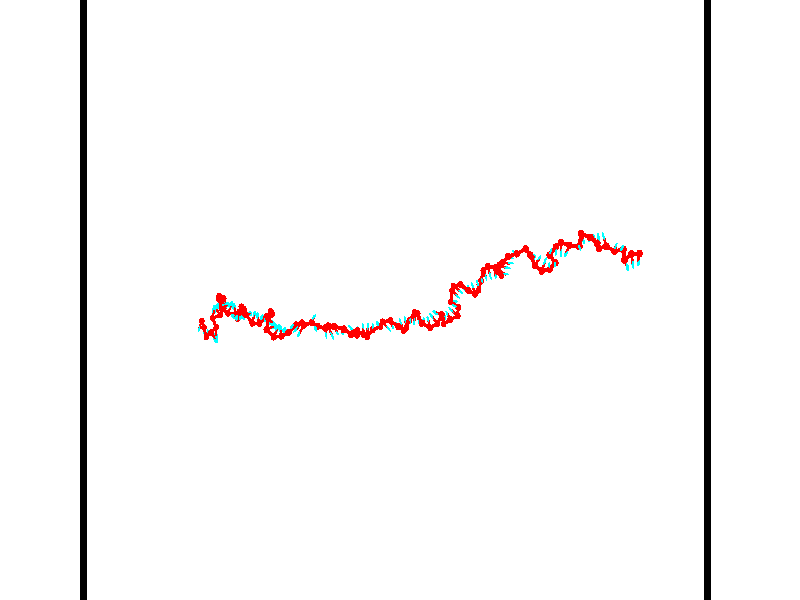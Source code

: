 // switches for output
#declare DRAW_BASES = 1; // possible values are 0, 1; only relevant for DNA ribbons
#declare DRAW_BASES_TYPE = 3; // possible values are 1, 2, 3; only relevant for DNA ribbons
#declare DRAW_FOG = 0; // set to 1 to enable fog

#include "colors.inc"

#include "transforms.inc"
background { rgb <1, 1, 1>}

#default {
   normal{
       ripples 0.25
       frequency 0.20
       turbulence 0.2
       lambda 5
   }
	finish {
		phong 0.1
		phong_size 40.
	}
}

// original window dimensions: 1024x640


// camera settings

camera {
	sky <-0, 1, 0>
	up <-0, 1, 0>
	right 1.6 * <0.99995, 0, 0.00999983>
	location <54.4867, 55, 106.329>
	look_at <55, 55, 55.0001>
	direction <0.513302, 0, -51.3289>
	angle 67.0682
}


# declare cpy_camera_pos = <54.4867, 55, 106.329>;
# if (DRAW_FOG = 1)
fog {
	fog_type 2
	up vnormalize(cpy_camera_pos)
	color rgbt<1,1,1,0.3>
	distance 1e-5
	fog_alt 3e-3
	fog_offset 88
}
# end


// LIGHTS

# declare lum = 6;
global_settings {
	ambient_light rgb lum * <0.05, 0.05, 0.05>
	max_trace_level 15
}# declare cpy_direct_light_amount = 0.25;
light_source
{	1000 * <-0.98995, -1, 1.00995>,
	rgb lum * cpy_direct_light_amount
	parallel
}

light_source
{	1000 * <0.98995, 1, -1.00995>,
	rgb lum * cpy_direct_light_amount
	parallel
}

// strand 0

// nucleotide -1

// particle -1
sphere {
	<36.734043, 53.401169, 50.384632> 0.250000
	pigment { color rgbt <1,0,0,0> }
	no_shadow
}
cylinder {
	<36.582100, 53.032589, 50.352020>,  <36.490936, 52.811443, 50.332451>, 0.100000
	pigment { color rgbt <1,0,0,0> }
	no_shadow
}
cylinder {
	<36.582100, 53.032589, 50.352020>,  <36.734043, 53.401169, 50.384632>, 0.100000
	pigment { color rgbt <1,0,0,0> }
	no_shadow
}

// particle -1
sphere {
	<36.582100, 53.032589, 50.352020> 0.100000
	pigment { color rgbt <1,0,0,0> }
	no_shadow
}
sphere {
	0, 1
	scale<0.080000,0.200000,0.300000>
	matrix <0.911824, -0.358121, -0.200817,
		0.155844, -0.150624, 0.976230,
		-0.379856, -0.921446, -0.081531,
		36.468143, 52.756157, 50.327560>
	pigment { color rgbt <0,1,1,0> }
	no_shadow
}
cylinder {
	<37.072159, 52.900532, 50.870544>,  <36.734043, 53.401169, 50.384632>, 0.130000
	pigment { color rgbt <1,0,0,0> }
	no_shadow
}

// nucleotide -1

// particle -1
sphere {
	<37.072159, 52.900532, 50.870544> 0.250000
	pigment { color rgbt <1,0,0,0> }
	no_shadow
}
cylinder {
	<36.961300, 52.711037, 50.536179>,  <36.894783, 52.597340, 50.335560>, 0.100000
	pigment { color rgbt <1,0,0,0> }
	no_shadow
}
cylinder {
	<36.961300, 52.711037, 50.536179>,  <37.072159, 52.900532, 50.870544>, 0.100000
	pigment { color rgbt <1,0,0,0> }
	no_shadow
}

// particle -1
sphere {
	<36.961300, 52.711037, 50.536179> 0.100000
	pigment { color rgbt <1,0,0,0> }
	no_shadow
}
sphere {
	0, 1
	scale<0.080000,0.200000,0.300000>
	matrix <0.945458, -0.289448, -0.149430,
		-0.171163, -0.831739, 0.528123,
		-0.277151, -0.473741, -0.835917,
		36.878155, 52.568913, 50.285404>
	pigment { color rgbt <0,1,1,0> }
	no_shadow
}
cylinder {
	<37.310959, 52.165882, 50.883606>,  <37.072159, 52.900532, 50.870544>, 0.130000
	pigment { color rgbt <1,0,0,0> }
	no_shadow
}

// nucleotide -1

// particle -1
sphere {
	<37.310959, 52.165882, 50.883606> 0.250000
	pigment { color rgbt <1,0,0,0> }
	no_shadow
}
cylinder {
	<37.273273, 52.372803, 50.543365>,  <37.250664, 52.496956, 50.339222>, 0.100000
	pigment { color rgbt <1,0,0,0> }
	no_shadow
}
cylinder {
	<37.273273, 52.372803, 50.543365>,  <37.310959, 52.165882, 50.883606>, 0.100000
	pigment { color rgbt <1,0,0,0> }
	no_shadow
}

// particle -1
sphere {
	<37.273273, 52.372803, 50.543365> 0.100000
	pigment { color rgbt <1,0,0,0> }
	no_shadow
}
sphere {
	0, 1
	scale<0.080000,0.200000,0.300000>
	matrix <0.995008, 0.077176, -0.063272,
		0.032915, -0.852315, -0.521992,
		-0.094213, 0.517303, -0.850601,
		37.245010, 52.527992, 50.288185>
	pigment { color rgbt <0,1,1,0> }
	no_shadow
}
cylinder {
	<37.855053, 52.533604, 51.235245>,  <37.310959, 52.165882, 50.883606>, 0.130000
	pigment { color rgbt <1,0,0,0> }
	no_shadow
}

// nucleotide -1

// particle -1
sphere {
	<37.855053, 52.533604, 51.235245> 0.250000
	pigment { color rgbt <1,0,0,0> }
	no_shadow
}
cylinder {
	<38.046535, 52.219299, 51.078568>,  <38.161423, 52.030716, 50.984562>, 0.100000
	pigment { color rgbt <1,0,0,0> }
	no_shadow
}
cylinder {
	<38.046535, 52.219299, 51.078568>,  <37.855053, 52.533604, 51.235245>, 0.100000
	pigment { color rgbt <1,0,0,0> }
	no_shadow
}

// particle -1
sphere {
	<38.046535, 52.219299, 51.078568> 0.100000
	pigment { color rgbt <1,0,0,0> }
	no_shadow
}
sphere {
	0, 1
	scale<0.080000,0.200000,0.300000>
	matrix <-0.311555, 0.265064, -0.912510,
		0.820838, 0.558855, -0.117921,
		0.478704, -0.785762, -0.391689,
		38.190147, 51.983570, 50.961060>
	pigment { color rgbt <0,1,1,0> }
	no_shadow
}
cylinder {
	<38.124111, 52.896801, 50.590290>,  <37.855053, 52.533604, 51.235245>, 0.130000
	pigment { color rgbt <1,0,0,0> }
	no_shadow
}

// nucleotide -1

// particle -1
sphere {
	<38.124111, 52.896801, 50.590290> 0.250000
	pigment { color rgbt <1,0,0,0> }
	no_shadow
}
cylinder {
	<38.092735, 52.499214, 50.559616>,  <38.073910, 52.260662, 50.541214>, 0.100000
	pigment { color rgbt <1,0,0,0> }
	no_shadow
}
cylinder {
	<38.092735, 52.499214, 50.559616>,  <38.124111, 52.896801, 50.590290>, 0.100000
	pigment { color rgbt <1,0,0,0> }
	no_shadow
}

// particle -1
sphere {
	<38.092735, 52.499214, 50.559616> 0.100000
	pigment { color rgbt <1,0,0,0> }
	no_shadow
}
sphere {
	0, 1
	scale<0.080000,0.200000,0.300000>
	matrix <-0.427255, 0.103014, -0.898243,
		0.900722, -0.037694, -0.432757,
		-0.078438, -0.993965, -0.076682,
		38.069202, 52.201023, 50.536610>
	pigment { color rgbt <0,1,1,0> }
	no_shadow
}
cylinder {
	<37.773438, 53.616547, 50.544899>,  <38.124111, 52.896801, 50.590290>, 0.130000
	pigment { color rgbt <1,0,0,0> }
	no_shadow
}

// nucleotide -1

// particle -1
sphere {
	<37.773438, 53.616547, 50.544899> 0.250000
	pigment { color rgbt <1,0,0,0> }
	no_shadow
}
cylinder {
	<37.802326, 53.963524, 50.347992>,  <37.819660, 54.171711, 50.229847>, 0.100000
	pigment { color rgbt <1,0,0,0> }
	no_shadow
}
cylinder {
	<37.802326, 53.963524, 50.347992>,  <37.773438, 53.616547, 50.544899>, 0.100000
	pigment { color rgbt <1,0,0,0> }
	no_shadow
}

// particle -1
sphere {
	<37.802326, 53.963524, 50.347992> 0.100000
	pigment { color rgbt <1,0,0,0> }
	no_shadow
}
sphere {
	0, 1
	scale<0.080000,0.200000,0.300000>
	matrix <0.353799, 0.439181, 0.825801,
		0.932529, -0.233804, -0.275182,
		0.072221, 0.867442, -0.492268,
		37.823994, 54.223755, 50.200310>
	pigment { color rgbt <0,1,1,0> }
	no_shadow
}
cylinder {
	<38.450871, 53.829407, 50.541401>,  <37.773438, 53.616547, 50.544899>, 0.130000
	pigment { color rgbt <1,0,0,0> }
	no_shadow
}

// nucleotide -1

// particle -1
sphere {
	<38.450871, 53.829407, 50.541401> 0.250000
	pigment { color rgbt <1,0,0,0> }
	no_shadow
}
cylinder {
	<38.214268, 54.150803, 50.514503>,  <38.072308, 54.343639, 50.498363>, 0.100000
	pigment { color rgbt <1,0,0,0> }
	no_shadow
}
cylinder {
	<38.214268, 54.150803, 50.514503>,  <38.450871, 53.829407, 50.541401>, 0.100000
	pigment { color rgbt <1,0,0,0> }
	no_shadow
}

// particle -1
sphere {
	<38.214268, 54.150803, 50.514503> 0.100000
	pigment { color rgbt <1,0,0,0> }
	no_shadow
}
sphere {
	0, 1
	scale<0.080000,0.200000,0.300000>
	matrix <0.466028, 0.408747, 0.784694,
		0.657984, 0.432809, -0.616225,
		-0.591503, 0.803494, -0.067248,
		38.036816, 54.391850, 50.494328>
	pigment { color rgbt <0,1,1,0> }
	no_shadow
}
cylinder {
	<38.819695, 54.512119, 50.273994>,  <38.450871, 53.829407, 50.541401>, 0.130000
	pigment { color rgbt <1,0,0,0> }
	no_shadow
}

// nucleotide -1

// particle -1
sphere {
	<38.819695, 54.512119, 50.273994> 0.250000
	pigment { color rgbt <1,0,0,0> }
	no_shadow
}
cylinder {
	<38.518024, 54.494980, 50.536102>,  <38.337021, 54.484695, 50.693367>, 0.100000
	pigment { color rgbt <1,0,0,0> }
	no_shadow
}
cylinder {
	<38.518024, 54.494980, 50.536102>,  <38.819695, 54.512119, 50.273994>, 0.100000
	pigment { color rgbt <1,0,0,0> }
	no_shadow
}

// particle -1
sphere {
	<38.518024, 54.494980, 50.536102> 0.100000
	pigment { color rgbt <1,0,0,0> }
	no_shadow
}
sphere {
	0, 1
	scale<0.080000,0.200000,0.300000>
	matrix <0.616111, 0.299088, 0.728666,
		-0.227202, 0.953263, -0.199169,
		-0.754179, -0.042845, 0.655269,
		38.291771, 54.482128, 50.732681>
	pigment { color rgbt <0,1,1,0> }
	no_shadow
}
cylinder {
	<38.839878, 55.124443, 50.681961>,  <38.819695, 54.512119, 50.273994>, 0.130000
	pigment { color rgbt <1,0,0,0> }
	no_shadow
}

// nucleotide -1

// particle -1
sphere {
	<38.839878, 55.124443, 50.681961> 0.250000
	pigment { color rgbt <1,0,0,0> }
	no_shadow
}
cylinder {
	<38.639317, 54.837769, 50.875847>,  <38.518978, 54.665764, 50.992180>, 0.100000
	pigment { color rgbt <1,0,0,0> }
	no_shadow
}
cylinder {
	<38.639317, 54.837769, 50.875847>,  <38.839878, 55.124443, 50.681961>, 0.100000
	pigment { color rgbt <1,0,0,0> }
	no_shadow
}

// particle -1
sphere {
	<38.639317, 54.837769, 50.875847> 0.100000
	pigment { color rgbt <1,0,0,0> }
	no_shadow
}
sphere {
	0, 1
	scale<0.080000,0.200000,0.300000>
	matrix <0.558783, 0.159488, 0.813834,
		-0.660571, 0.678914, 0.320504,
		-0.501406, -0.716687, 0.484719,
		38.488895, 54.622761, 51.021263>
	pigment { color rgbt <0,1,1,0> }
	no_shadow
}
cylinder {
	<38.626198, 55.307716, 51.377190>,  <38.839878, 55.124443, 50.681961>, 0.130000
	pigment { color rgbt <1,0,0,0> }
	no_shadow
}

// nucleotide -1

// particle -1
sphere {
	<38.626198, 55.307716, 51.377190> 0.250000
	pigment { color rgbt <1,0,0,0> }
	no_shadow
}
cylinder {
	<38.710327, 54.916969, 51.392677>,  <38.760807, 54.682522, 51.401970>, 0.100000
	pigment { color rgbt <1,0,0,0> }
	no_shadow
}
cylinder {
	<38.710327, 54.916969, 51.392677>,  <38.626198, 55.307716, 51.377190>, 0.100000
	pigment { color rgbt <1,0,0,0> }
	no_shadow
}

// particle -1
sphere {
	<38.710327, 54.916969, 51.392677> 0.100000
	pigment { color rgbt <1,0,0,0> }
	no_shadow
}
sphere {
	0, 1
	scale<0.080000,0.200000,0.300000>
	matrix <0.784714, 0.192309, 0.589272,
		-0.583084, -0.093559, 0.807007,
		0.210326, -0.976865, 0.038716,
		38.773426, 54.623909, 51.404293>
	pigment { color rgbt <0,1,1,0> }
	no_shadow
}
cylinder {
	<38.765629, 55.077732, 51.985676>,  <38.626198, 55.307716, 51.377190>, 0.130000
	pigment { color rgbt <1,0,0,0> }
	no_shadow
}

// nucleotide -1

// particle -1
sphere {
	<38.765629, 55.077732, 51.985676> 0.250000
	pigment { color rgbt <1,0,0,0> }
	no_shadow
}
cylinder {
	<38.967018, 54.835106, 51.739555>,  <39.087852, 54.689529, 51.591885>, 0.100000
	pigment { color rgbt <1,0,0,0> }
	no_shadow
}
cylinder {
	<38.967018, 54.835106, 51.739555>,  <38.765629, 55.077732, 51.985676>, 0.100000
	pigment { color rgbt <1,0,0,0> }
	no_shadow
}

// particle -1
sphere {
	<38.967018, 54.835106, 51.739555> 0.100000
	pigment { color rgbt <1,0,0,0> }
	no_shadow
}
sphere {
	0, 1
	scale<0.080000,0.200000,0.300000>
	matrix <0.845188, 0.197917, 0.496473,
		-0.179367, -0.770002, 0.612311,
		0.503472, -0.606569, -0.615296,
		39.118061, 54.653133, 51.554966>
	pigment { color rgbt <0,1,1,0> }
	no_shadow
}
cylinder {
	<39.116127, 54.345467, 52.292664>,  <38.765629, 55.077732, 51.985676>, 0.130000
	pigment { color rgbt <1,0,0,0> }
	no_shadow
}

// nucleotide -1

// particle -1
sphere {
	<39.116127, 54.345467, 52.292664> 0.250000
	pigment { color rgbt <1,0,0,0> }
	no_shadow
}
cylinder {
	<39.309563, 54.519325, 51.988762>,  <39.425625, 54.623642, 51.806423>, 0.100000
	pigment { color rgbt <1,0,0,0> }
	no_shadow
}
cylinder {
	<39.309563, 54.519325, 51.988762>,  <39.116127, 54.345467, 52.292664>, 0.100000
	pigment { color rgbt <1,0,0,0> }
	no_shadow
}

// particle -1
sphere {
	<39.309563, 54.519325, 51.988762> 0.100000
	pigment { color rgbt <1,0,0,0> }
	no_shadow
}
sphere {
	0, 1
	scale<0.080000,0.200000,0.300000>
	matrix <0.848591, -0.020045, 0.528670,
		0.214556, -0.900377, -0.378532,
		0.483590, 0.434648, -0.759751,
		39.454639, 54.649719, 51.760838>
	pigment { color rgbt <0,1,1,0> }
	no_shadow
}
cylinder {
	<39.584003, 53.995560, 51.971340>,  <39.116127, 54.345467, 52.292664>, 0.130000
	pigment { color rgbt <1,0,0,0> }
	no_shadow
}

// nucleotide -1

// particle -1
sphere {
	<39.584003, 53.995560, 51.971340> 0.250000
	pigment { color rgbt <1,0,0,0> }
	no_shadow
}
cylinder {
	<39.733662, 54.364578, 51.933567>,  <39.823456, 54.585991, 51.910904>, 0.100000
	pigment { color rgbt <1,0,0,0> }
	no_shadow
}
cylinder {
	<39.733662, 54.364578, 51.933567>,  <39.584003, 53.995560, 51.971340>, 0.100000
	pigment { color rgbt <1,0,0,0> }
	no_shadow
}

// particle -1
sphere {
	<39.733662, 54.364578, 51.933567> 0.100000
	pigment { color rgbt <1,0,0,0> }
	no_shadow
}
sphere {
	0, 1
	scale<0.080000,0.200000,0.300000>
	matrix <0.818321, -0.280527, 0.501653,
		0.436309, -0.264965, -0.859900,
		0.374145, 0.922550, -0.094430,
		39.845905, 54.641342, 51.905239>
	pigment { color rgbt <0,1,1,0> }
	no_shadow
}
cylinder {
	<40.239677, 53.953388, 51.769054>,  <39.584003, 53.995560, 51.971340>, 0.130000
	pigment { color rgbt <1,0,0,0> }
	no_shadow
}

// nucleotide -1

// particle -1
sphere {
	<40.239677, 53.953388, 51.769054> 0.250000
	pigment { color rgbt <1,0,0,0> }
	no_shadow
}
cylinder {
	<40.181404, 54.285782, 51.983803>,  <40.146439, 54.485218, 52.112652>, 0.100000
	pigment { color rgbt <1,0,0,0> }
	no_shadow
}
cylinder {
	<40.181404, 54.285782, 51.983803>,  <40.239677, 53.953388, 51.769054>, 0.100000
	pigment { color rgbt <1,0,0,0> }
	no_shadow
}

// particle -1
sphere {
	<40.181404, 54.285782, 51.983803> 0.100000
	pigment { color rgbt <1,0,0,0> }
	no_shadow
}
sphere {
	0, 1
	scale<0.080000,0.200000,0.300000>
	matrix <0.678755, -0.310854, 0.665328,
		0.719769, 0.461334, -0.518752,
		-0.145683, 0.830988, 0.536876,
		40.137699, 54.535080, 52.144867>
	pigment { color rgbt <0,1,1,0> }
	no_shadow
}
cylinder {
	<40.519104, 53.602386, 52.273991>,  <40.239677, 53.953388, 51.769054>, 0.130000
	pigment { color rgbt <1,0,0,0> }
	no_shadow
}

// nucleotide -1

// particle -1
sphere {
	<40.519104, 53.602386, 52.273991> 0.250000
	pigment { color rgbt <1,0,0,0> }
	no_shadow
}
cylinder {
	<40.392868, 53.715710, 52.636238>,  <40.317127, 53.783703, 52.853584>, 0.100000
	pigment { color rgbt <1,0,0,0> }
	no_shadow
}
cylinder {
	<40.392868, 53.715710, 52.636238>,  <40.519104, 53.602386, 52.273991>, 0.100000
	pigment { color rgbt <1,0,0,0> }
	no_shadow
}

// particle -1
sphere {
	<40.392868, 53.715710, 52.636238> 0.100000
	pigment { color rgbt <1,0,0,0> }
	no_shadow
}
sphere {
	0, 1
	scale<0.080000,0.200000,0.300000>
	matrix <0.944971, 0.180554, 0.272819,
		-0.086220, 0.941879, -0.324700,
		-0.315588, 0.283310, 0.905616,
		40.298191, 53.800701, 52.907925>
	pigment { color rgbt <0,1,1,0> }
	no_shadow
}
cylinder {
	<40.822617, 53.931343, 52.804832>,  <40.519104, 53.602386, 52.273991>, 0.130000
	pigment { color rgbt <1,0,0,0> }
	no_shadow
}

// nucleotide -1

// particle -1
sphere {
	<40.822617, 53.931343, 52.804832> 0.250000
	pigment { color rgbt <1,0,0,0> }
	no_shadow
}
cylinder {
	<40.776333, 53.804325, 53.181297>,  <40.748562, 53.728115, 53.407177>, 0.100000
	pigment { color rgbt <1,0,0,0> }
	no_shadow
}
cylinder {
	<40.776333, 53.804325, 53.181297>,  <40.822617, 53.931343, 52.804832>, 0.100000
	pigment { color rgbt <1,0,0,0> }
	no_shadow
}

// particle -1
sphere {
	<40.776333, 53.804325, 53.181297> 0.100000
	pigment { color rgbt <1,0,0,0> }
	no_shadow
}
sphere {
	0, 1
	scale<0.080000,0.200000,0.300000>
	matrix <0.986367, 0.074885, 0.146533,
		-0.117009, 0.945282, 0.304549,
		-0.115709, -0.317543, 0.941158,
		40.741619, 53.709061, 53.463646>
	pigment { color rgbt <0,1,1,0> }
	no_shadow
}
cylinder {
	<41.294212, 54.324913, 53.116756>,  <40.822617, 53.931343, 52.804832>, 0.130000
	pigment { color rgbt <1,0,0,0> }
	no_shadow
}

// nucleotide -1

// particle -1
sphere {
	<41.294212, 54.324913, 53.116756> 0.250000
	pigment { color rgbt <1,0,0,0> }
	no_shadow
}
cylinder {
	<41.204250, 54.028008, 53.369251>,  <41.150272, 53.849865, 53.520748>, 0.100000
	pigment { color rgbt <1,0,0,0> }
	no_shadow
}
cylinder {
	<41.204250, 54.028008, 53.369251>,  <41.294212, 54.324913, 53.116756>, 0.100000
	pigment { color rgbt <1,0,0,0> }
	no_shadow
}

// particle -1
sphere {
	<41.204250, 54.028008, 53.369251> 0.100000
	pigment { color rgbt <1,0,0,0> }
	no_shadow
}
sphere {
	0, 1
	scale<0.080000,0.200000,0.300000>
	matrix <0.860053, 0.153257, 0.486642,
		-0.457958, 0.652347, 0.603918,
		-0.224906, -0.742264, 0.631239,
		41.136780, 53.805328, 53.558624>
	pigment { color rgbt <0,1,1,0> }
	no_shadow
}
cylinder {
	<41.274593, 54.503365, 53.904655>,  <41.294212, 54.324913, 53.116756>, 0.130000
	pigment { color rgbt <1,0,0,0> }
	no_shadow
}

// nucleotide -1

// particle -1
sphere {
	<41.274593, 54.503365, 53.904655> 0.250000
	pigment { color rgbt <1,0,0,0> }
	no_shadow
}
cylinder {
	<41.363586, 54.115650, 53.862717>,  <41.416981, 53.883022, 53.837555>, 0.100000
	pigment { color rgbt <1,0,0,0> }
	no_shadow
}
cylinder {
	<41.363586, 54.115650, 53.862717>,  <41.274593, 54.503365, 53.904655>, 0.100000
	pigment { color rgbt <1,0,0,0> }
	no_shadow
}

// particle -1
sphere {
	<41.363586, 54.115650, 53.862717> 0.100000
	pigment { color rgbt <1,0,0,0> }
	no_shadow
}
sphere {
	0, 1
	scale<0.080000,0.200000,0.300000>
	matrix <0.833603, 0.133358, 0.536024,
		-0.505577, -0.206654, 0.837667,
		0.222481, -0.969283, -0.104845,
		41.430332, 53.824863, 53.831264>
	pigment { color rgbt <0,1,1,0> }
	no_shadow
}
cylinder {
	<41.229736, 54.112209, 54.541954>,  <41.274593, 54.503365, 53.904655>, 0.130000
	pigment { color rgbt <1,0,0,0> }
	no_shadow
}

// nucleotide -1

// particle -1
sphere {
	<41.229736, 54.112209, 54.541954> 0.250000
	pigment { color rgbt <1,0,0,0> }
	no_shadow
}
cylinder {
	<41.495705, 54.001934, 54.264286>,  <41.655285, 53.935768, 54.097687>, 0.100000
	pigment { color rgbt <1,0,0,0> }
	no_shadow
}
cylinder {
	<41.495705, 54.001934, 54.264286>,  <41.229736, 54.112209, 54.541954>, 0.100000
	pigment { color rgbt <1,0,0,0> }
	no_shadow
}

// particle -1
sphere {
	<41.495705, 54.001934, 54.264286> 0.100000
	pigment { color rgbt <1,0,0,0> }
	no_shadow
}
sphere {
	0, 1
	scale<0.080000,0.200000,0.300000>
	matrix <0.740472, 0.121519, 0.661010,
		-0.097879, -0.953534, 0.284942,
		0.664922, -0.275691, -0.694171,
		41.695183, 53.919228, 54.056034>
	pigment { color rgbt <0,1,1,0> }
	no_shadow
}
cylinder {
	<41.923210, 53.941853, 54.880688>,  <41.229736, 54.112209, 54.541954>, 0.130000
	pigment { color rgbt <1,0,0,0> }
	no_shadow
}

// nucleotide -1

// particle -1
sphere {
	<41.923210, 53.941853, 54.880688> 0.250000
	pigment { color rgbt <1,0,0,0> }
	no_shadow
}
cylinder {
	<42.019390, 53.990364, 54.495464>,  <42.077099, 54.019470, 54.264332>, 0.100000
	pigment { color rgbt <1,0,0,0> }
	no_shadow
}
cylinder {
	<42.019390, 53.990364, 54.495464>,  <41.923210, 53.941853, 54.880688>, 0.100000
	pigment { color rgbt <1,0,0,0> }
	no_shadow
}

// particle -1
sphere {
	<42.019390, 53.990364, 54.495464> 0.100000
	pigment { color rgbt <1,0,0,0> }
	no_shadow
}
sphere {
	0, 1
	scale<0.080000,0.200000,0.300000>
	matrix <0.921750, 0.282450, 0.265704,
		0.304240, -0.951584, -0.043876,
		0.240447, 0.121280, -0.963056,
		42.091526, 54.026749, 54.206547>
	pigment { color rgbt <0,1,1,0> }
	no_shadow
}
cylinder {
	<42.359337, 53.340775, 54.509697>,  <41.923210, 53.941853, 54.880688>, 0.130000
	pigment { color rgbt <1,0,0,0> }
	no_shadow
}

// nucleotide -1

// particle -1
sphere {
	<42.359337, 53.340775, 54.509697> 0.250000
	pigment { color rgbt <1,0,0,0> }
	no_shadow
}
cylinder {
	<42.412888, 53.695427, 54.332623>,  <42.445019, 53.908218, 54.226379>, 0.100000
	pigment { color rgbt <1,0,0,0> }
	no_shadow
}
cylinder {
	<42.412888, 53.695427, 54.332623>,  <42.359337, 53.340775, 54.509697>, 0.100000
	pigment { color rgbt <1,0,0,0> }
	no_shadow
}

// particle -1
sphere {
	<42.412888, 53.695427, 54.332623> 0.100000
	pigment { color rgbt <1,0,0,0> }
	no_shadow
}
sphere {
	0, 1
	scale<0.080000,0.200000,0.300000>
	matrix <0.969463, -0.024550, 0.244005,
		0.205473, -0.461832, -0.862839,
		0.133872, 0.886627, -0.442685,
		42.453049, 53.961414, 54.199818>
	pigment { color rgbt <0,1,1,0> }
	no_shadow
}
cylinder {
	<42.808998, 53.305401, 53.897720>,  <42.359337, 53.340775, 54.509697>, 0.130000
	pigment { color rgbt <1,0,0,0> }
	no_shadow
}

// nucleotide -1

// particle -1
sphere {
	<42.808998, 53.305401, 53.897720> 0.250000
	pigment { color rgbt <1,0,0,0> }
	no_shadow
}
cylinder {
	<42.777958, 53.626293, 54.134499>,  <42.759335, 53.818829, 54.276566>, 0.100000
	pigment { color rgbt <1,0,0,0> }
	no_shadow
}
cylinder {
	<42.777958, 53.626293, 54.134499>,  <42.808998, 53.305401, 53.897720>, 0.100000
	pigment { color rgbt <1,0,0,0> }
	no_shadow
}

// particle -1
sphere {
	<42.777958, 53.626293, 54.134499> 0.100000
	pigment { color rgbt <1,0,0,0> }
	no_shadow
}
sphere {
	0, 1
	scale<0.080000,0.200000,0.300000>
	matrix <0.934608, -0.148183, 0.323341,
		0.347111, 0.578328, -0.738275,
		-0.077598, 0.802233, 0.591946,
		42.754677, 53.866962, 54.312084>
	pigment { color rgbt <0,1,1,0> }
	no_shadow
}
cylinder {
	<43.439392, 53.834026, 53.797810>,  <42.808998, 53.305401, 53.897720>, 0.130000
	pigment { color rgbt <1,0,0,0> }
	no_shadow
}

// nucleotide -1

// particle -1
sphere {
	<43.439392, 53.834026, 53.797810> 0.250000
	pigment { color rgbt <1,0,0,0> }
	no_shadow
}
cylinder {
	<43.286736, 53.801765, 54.166122>,  <43.195141, 53.782410, 54.387112>, 0.100000
	pigment { color rgbt <1,0,0,0> }
	no_shadow
}
cylinder {
	<43.286736, 53.801765, 54.166122>,  <43.439392, 53.834026, 53.797810>, 0.100000
	pigment { color rgbt <1,0,0,0> }
	no_shadow
}

// particle -1
sphere {
	<43.286736, 53.801765, 54.166122> 0.100000
	pigment { color rgbt <1,0,0,0> }
	no_shadow
}
sphere {
	0, 1
	scale<0.080000,0.200000,0.300000>
	matrix <0.891566, -0.294928, 0.343696,
		0.243845, 0.952109, 0.184466,
		-0.381640, -0.080656, 0.920785,
		43.172245, 53.777569, 54.442360>
	pigment { color rgbt <0,1,1,0> }
	no_shadow
}
cylinder {
	<43.988132, 53.985828, 54.193333>,  <43.439392, 53.834026, 53.797810>, 0.130000
	pigment { color rgbt <1,0,0,0> }
	no_shadow
}

// nucleotide -1

// particle -1
sphere {
	<43.988132, 53.985828, 54.193333> 0.250000
	pigment { color rgbt <1,0,0,0> }
	no_shadow
}
cylinder {
	<43.750385, 53.805336, 54.459602>,  <43.607738, 53.697041, 54.619366>, 0.100000
	pigment { color rgbt <1,0,0,0> }
	no_shadow
}
cylinder {
	<43.750385, 53.805336, 54.459602>,  <43.988132, 53.985828, 54.193333>, 0.100000
	pigment { color rgbt <1,0,0,0> }
	no_shadow
}

// particle -1
sphere {
	<43.750385, 53.805336, 54.459602> 0.100000
	pigment { color rgbt <1,0,0,0> }
	no_shadow
}
sphere {
	0, 1
	scale<0.080000,0.200000,0.300000>
	matrix <0.804193, -0.330997, 0.493675,
		-0.002426, 0.828753, 0.559609,
		-0.594363, -0.451231, 0.665675,
		43.572075, 53.669968, 54.659306>
	pigment { color rgbt <0,1,1,0> }
	no_shadow
}
cylinder {
	<44.036366, 54.181393, 54.982384>,  <43.988132, 53.985828, 54.193333>, 0.130000
	pigment { color rgbt <1,0,0,0> }
	no_shadow
}

// nucleotide -1

// particle -1
sphere {
	<44.036366, 54.181393, 54.982384> 0.250000
	pigment { color rgbt <1,0,0,0> }
	no_shadow
}
cylinder {
	<43.946865, 53.801235, 54.895950>,  <43.893166, 53.573143, 54.844090>, 0.100000
	pigment { color rgbt <1,0,0,0> }
	no_shadow
}
cylinder {
	<43.946865, 53.801235, 54.895950>,  <44.036366, 54.181393, 54.982384>, 0.100000
	pigment { color rgbt <1,0,0,0> }
	no_shadow
}

// particle -1
sphere {
	<43.946865, 53.801235, 54.895950> 0.100000
	pigment { color rgbt <1,0,0,0> }
	no_shadow
}
sphere {
	0, 1
	scale<0.080000,0.200000,0.300000>
	matrix <0.830399, -0.301964, 0.468246,
		-0.510267, -0.074666, 0.856769,
		-0.223752, -0.950391, -0.216085,
		43.879738, 53.516117, 54.831123>
	pigment { color rgbt <0,1,1,0> }
	no_shadow
}
cylinder {
	<43.939404, 53.763927, 55.625782>,  <44.036366, 54.181393, 54.982384>, 0.130000
	pigment { color rgbt <1,0,0,0> }
	no_shadow
}

// nucleotide -1

// particle -1
sphere {
	<43.939404, 53.763927, 55.625782> 0.250000
	pigment { color rgbt <1,0,0,0> }
	no_shadow
}
cylinder {
	<44.078224, 53.536957, 55.327095>,  <44.161518, 53.400776, 55.147884>, 0.100000
	pigment { color rgbt <1,0,0,0> }
	no_shadow
}
cylinder {
	<44.078224, 53.536957, 55.327095>,  <43.939404, 53.763927, 55.625782>, 0.100000
	pigment { color rgbt <1,0,0,0> }
	no_shadow
}

// particle -1
sphere {
	<44.078224, 53.536957, 55.327095> 0.100000
	pigment { color rgbt <1,0,0,0> }
	no_shadow
}
sphere {
	0, 1
	scale<0.080000,0.200000,0.300000>
	matrix <0.768568, -0.284205, 0.573176,
		-0.537453, -0.772826, 0.337468,
		0.347055, -0.567422, -0.746716,
		44.182343, 53.366730, 55.103081>
	pigment { color rgbt <0,1,1,0> }
	no_shadow
}
cylinder {
	<43.850391, 52.921829, 55.835526>,  <43.939404, 53.763927, 55.625782>, 0.130000
	pigment { color rgbt <1,0,0,0> }
	no_shadow
}

// nucleotide -1

// particle -1
sphere {
	<43.850391, 52.921829, 55.835526> 0.250000
	pigment { color rgbt <1,0,0,0> }
	no_shadow
}
cylinder {
	<44.148582, 53.054138, 55.604057>,  <44.327496, 53.133526, 55.465176>, 0.100000
	pigment { color rgbt <1,0,0,0> }
	no_shadow
}
cylinder {
	<44.148582, 53.054138, 55.604057>,  <43.850391, 52.921829, 55.835526>, 0.100000
	pigment { color rgbt <1,0,0,0> }
	no_shadow
}

// particle -1
sphere {
	<44.148582, 53.054138, 55.604057> 0.100000
	pigment { color rgbt <1,0,0,0> }
	no_shadow
}
sphere {
	0, 1
	scale<0.080000,0.200000,0.300000>
	matrix <0.635848, -0.092529, 0.766248,
		0.199912, -0.939162, -0.279301,
		0.745475, 0.330775, -0.578667,
		44.372227, 53.153370, 55.430458>
	pigment { color rgbt <0,1,1,0> }
	no_shadow
}
cylinder {
	<44.428513, 52.425392, 55.781216>,  <43.850391, 52.921829, 55.835526>, 0.130000
	pigment { color rgbt <1,0,0,0> }
	no_shadow
}

// nucleotide -1

// particle -1
sphere {
	<44.428513, 52.425392, 55.781216> 0.250000
	pigment { color rgbt <1,0,0,0> }
	no_shadow
}
cylinder {
	<44.603798, 52.779209, 55.717270>,  <44.708969, 52.991497, 55.678902>, 0.100000
	pigment { color rgbt <1,0,0,0> }
	no_shadow
}
cylinder {
	<44.603798, 52.779209, 55.717270>,  <44.428513, 52.425392, 55.781216>, 0.100000
	pigment { color rgbt <1,0,0,0> }
	no_shadow
}

// particle -1
sphere {
	<44.603798, 52.779209, 55.717270> 0.100000
	pigment { color rgbt <1,0,0,0> }
	no_shadow
}
sphere {
	0, 1
	scale<0.080000,0.200000,0.300000>
	matrix <0.721069, -0.239747, 0.650062,
		0.536680, -0.400139, -0.742875,
		0.438217, 0.884540, -0.159860,
		44.735264, 53.044571, 55.669312>
	pigment { color rgbt <0,1,1,0> }
	no_shadow
}
cylinder {
	<45.033230, 52.467735, 55.551323>,  <44.428513, 52.425392, 55.781216>, 0.130000
	pigment { color rgbt <1,0,0,0> }
	no_shadow
}

// nucleotide -1

// particle -1
sphere {
	<45.033230, 52.467735, 55.551323> 0.250000
	pigment { color rgbt <1,0,0,0> }
	no_shadow
}
cylinder {
	<45.031178, 52.768890, 55.814575>,  <45.029945, 52.949581, 55.972527>, 0.100000
	pigment { color rgbt <1,0,0,0> }
	no_shadow
}
cylinder {
	<45.031178, 52.768890, 55.814575>,  <45.033230, 52.467735, 55.551323>, 0.100000
	pigment { color rgbt <1,0,0,0> }
	no_shadow
}

// particle -1
sphere {
	<45.031178, 52.768890, 55.814575> 0.100000
	pigment { color rgbt <1,0,0,0> }
	no_shadow
}
sphere {
	0, 1
	scale<0.080000,0.200000,0.300000>
	matrix <0.811420, -0.381519, 0.442765,
		0.584442, 0.536293, -0.608948,
		-0.005126, 0.752883, 0.658134,
		45.029640, 52.994755, 56.012016>
	pigment { color rgbt <0,1,1,0> }
	no_shadow
}
cylinder {
	<45.677879, 52.729237, 55.665062>,  <45.033230, 52.467735, 55.551323>, 0.130000
	pigment { color rgbt <1,0,0,0> }
	no_shadow
}

// nucleotide -1

// particle -1
sphere {
	<45.677879, 52.729237, 55.665062> 0.250000
	pigment { color rgbt <1,0,0,0> }
	no_shadow
}
cylinder {
	<45.531517, 52.842155, 56.019783>,  <45.443699, 52.909908, 56.232616>, 0.100000
	pigment { color rgbt <1,0,0,0> }
	no_shadow
}
cylinder {
	<45.531517, 52.842155, 56.019783>,  <45.677879, 52.729237, 55.665062>, 0.100000
	pigment { color rgbt <1,0,0,0> }
	no_shadow
}

// particle -1
sphere {
	<45.531517, 52.842155, 56.019783> 0.100000
	pigment { color rgbt <1,0,0,0> }
	no_shadow
}
sphere {
	0, 1
	scale<0.080000,0.200000,0.300000>
	matrix <0.810975, -0.370733, 0.452633,
		0.456546, 0.884796, -0.093285,
		-0.365904, 0.282300, 0.886804,
		45.421745, 52.926846, 56.285824>
	pigment { color rgbt <0,1,1,0> }
	no_shadow
}
cylinder {
	<46.308525, 53.269096, 55.791840>,  <45.677879, 52.729237, 55.665062>, 0.130000
	pigment { color rgbt <1,0,0,0> }
	no_shadow
}

// nucleotide -1

// particle -1
sphere {
	<46.308525, 53.269096, 55.791840> 0.250000
	pigment { color rgbt <1,0,0,0> }
	no_shadow
}
cylinder {
	<46.169601, 53.209507, 56.162178>,  <46.086246, 53.173756, 56.384380>, 0.100000
	pigment { color rgbt <1,0,0,0> }
	no_shadow
}
cylinder {
	<46.169601, 53.209507, 56.162178>,  <46.308525, 53.269096, 55.791840>, 0.100000
	pigment { color rgbt <1,0,0,0> }
	no_shadow
}

// particle -1
sphere {
	<46.169601, 53.209507, 56.162178> 0.100000
	pigment { color rgbt <1,0,0,0> }
	no_shadow
}
sphere {
	0, 1
	scale<0.080000,0.200000,0.300000>
	matrix <0.750926, -0.635543, 0.179430,
		0.561683, 0.757558, 0.332593,
		-0.347305, -0.148970, 0.925844,
		46.065411, 53.164818, 56.439930>
	pigment { color rgbt <0,1,1,0> }
	no_shadow
}
cylinder {
	<46.865002, 53.426643, 56.264557>,  <46.308525, 53.269096, 55.791840>, 0.130000
	pigment { color rgbt <1,0,0,0> }
	no_shadow
}

// nucleotide -1

// particle -1
sphere {
	<46.865002, 53.426643, 56.264557> 0.250000
	pigment { color rgbt <1,0,0,0> }
	no_shadow
}
cylinder {
	<46.604935, 53.172146, 56.430679>,  <46.448895, 53.019447, 56.530354>, 0.100000
	pigment { color rgbt <1,0,0,0> }
	no_shadow
}
cylinder {
	<46.604935, 53.172146, 56.430679>,  <46.865002, 53.426643, 56.264557>, 0.100000
	pigment { color rgbt <1,0,0,0> }
	no_shadow
}

// particle -1
sphere {
	<46.604935, 53.172146, 56.430679> 0.100000
	pigment { color rgbt <1,0,0,0> }
	no_shadow
}
sphere {
	0, 1
	scale<0.080000,0.200000,0.300000>
	matrix <0.754059, -0.607357, 0.250025,
		0.093164, 0.475725, 0.874646,
		-0.650166, -0.636241, 0.415309,
		46.409885, 52.981274, 56.555271>
	pigment { color rgbt <0,1,1,0> }
	no_shadow
}
cylinder {
	<47.113758, 53.269005, 56.931770>,  <46.865002, 53.426643, 56.264557>, 0.130000
	pigment { color rgbt <1,0,0,0> }
	no_shadow
}

// nucleotide -1

// particle -1
sphere {
	<47.113758, 53.269005, 56.931770> 0.250000
	pigment { color rgbt <1,0,0,0> }
	no_shadow
}
cylinder {
	<46.892643, 52.947495, 56.843788>,  <46.759975, 52.754589, 56.791000>, 0.100000
	pigment { color rgbt <1,0,0,0> }
	no_shadow
}
cylinder {
	<46.892643, 52.947495, 56.843788>,  <47.113758, 53.269005, 56.931770>, 0.100000
	pigment { color rgbt <1,0,0,0> }
	no_shadow
}

// particle -1
sphere {
	<46.892643, 52.947495, 56.843788> 0.100000
	pigment { color rgbt <1,0,0,0> }
	no_shadow
}
sphere {
	0, 1
	scale<0.080000,0.200000,0.300000>
	matrix <0.761099, -0.594454, 0.259524,
		-0.339352, -0.023947, 0.940355,
		-0.552783, -0.803773, -0.219955,
		46.726807, 52.706364, 56.777802>
	pigment { color rgbt <0,1,1,0> }
	no_shadow
}
cylinder {
	<47.774452, 53.478630, 57.056782>,  <47.113758, 53.269005, 56.931770>, 0.130000
	pigment { color rgbt <1,0,0,0> }
	no_shadow
}

// nucleotide -1

// particle -1
sphere {
	<47.774452, 53.478630, 57.056782> 0.250000
	pigment { color rgbt <1,0,0,0> }
	no_shadow
}
cylinder {
	<47.923027, 53.691433, 57.361153>,  <48.012173, 53.819115, 57.543774>, 0.100000
	pigment { color rgbt <1,0,0,0> }
	no_shadow
}
cylinder {
	<47.923027, 53.691433, 57.361153>,  <47.774452, 53.478630, 57.056782>, 0.100000
	pigment { color rgbt <1,0,0,0> }
	no_shadow
}

// particle -1
sphere {
	<47.923027, 53.691433, 57.361153> 0.100000
	pigment { color rgbt <1,0,0,0> }
	no_shadow
}
sphere {
	0, 1
	scale<0.080000,0.200000,0.300000>
	matrix <-0.580845, 0.772520, -0.256576,
		-0.724329, -0.346677, 0.595954,
		0.371438, 0.532003, 0.760925,
		48.034458, 53.851032, 57.589432>
	pigment { color rgbt <0,1,1,0> }
	no_shadow
}
cylinder {
	<48.312057, 53.226734, 57.492531>,  <47.774452, 53.478630, 57.056782>, 0.130000
	pigment { color rgbt <1,0,0,0> }
	no_shadow
}

// nucleotide -1

// particle -1
sphere {
	<48.312057, 53.226734, 57.492531> 0.250000
	pigment { color rgbt <1,0,0,0> }
	no_shadow
}
cylinder {
	<48.278252, 53.152046, 57.884041>,  <48.257969, 53.107235, 58.118946>, 0.100000
	pigment { color rgbt <1,0,0,0> }
	no_shadow
}
cylinder {
	<48.278252, 53.152046, 57.884041>,  <48.312057, 53.226734, 57.492531>, 0.100000
	pigment { color rgbt <1,0,0,0> }
	no_shadow
}

// particle -1
sphere {
	<48.278252, 53.152046, 57.884041> 0.100000
	pigment { color rgbt <1,0,0,0> }
	no_shadow
}
sphere {
	0, 1
	scale<0.080000,0.200000,0.300000>
	matrix <-0.942485, -0.303818, -0.139340,
		0.323386, -0.934254, -0.150304,
		-0.084514, -0.186720, 0.978771,
		48.252899, 53.096031, 58.177673>
	pigment { color rgbt <0,1,1,0> }
	no_shadow
}
cylinder {
	<48.970226, 53.119255, 57.838512>,  <48.312057, 53.226734, 57.492531>, 0.130000
	pigment { color rgbt <1,0,0,0> }
	no_shadow
}

// nucleotide -1

// particle -1
sphere {
	<48.970226, 53.119255, 57.838512> 0.250000
	pigment { color rgbt <1,0,0,0> }
	no_shadow
}
cylinder {
	<49.046684, 52.846806, 58.121223>,  <49.092560, 52.683334, 58.290852>, 0.100000
	pigment { color rgbt <1,0,0,0> }
	no_shadow
}
cylinder {
	<49.046684, 52.846806, 58.121223>,  <48.970226, 53.119255, 57.838512>, 0.100000
	pigment { color rgbt <1,0,0,0> }
	no_shadow
}

// particle -1
sphere {
	<49.046684, 52.846806, 58.121223> 0.100000
	pigment { color rgbt <1,0,0,0> }
	no_shadow
}
sphere {
	0, 1
	scale<0.080000,0.200000,0.300000>
	matrix <0.981459, 0.143069, -0.127552,
		-0.014239, 0.718054, 0.695842,
		0.191143, -0.681124, 0.706778,
		49.104027, 52.642467, 58.333256>
	pigment { color rgbt <0,1,1,0> }
	no_shadow
}
cylinder {
	<49.275127, 53.281155, 58.440262>,  <48.970226, 53.119255, 57.838512>, 0.130000
	pigment { color rgbt <1,0,0,0> }
	no_shadow
}

// nucleotide -1

// particle -1
sphere {
	<49.275127, 53.281155, 58.440262> 0.250000
	pigment { color rgbt <1,0,0,0> }
	no_shadow
}
cylinder {
	<49.448471, 52.921650, 58.413673>,  <49.552479, 52.705948, 58.397720>, 0.100000
	pigment { color rgbt <1,0,0,0> }
	no_shadow
}
cylinder {
	<49.448471, 52.921650, 58.413673>,  <49.275127, 53.281155, 58.440262>, 0.100000
	pigment { color rgbt <1,0,0,0> }
	no_shadow
}

// particle -1
sphere {
	<49.448471, 52.921650, 58.413673> 0.100000
	pigment { color rgbt <1,0,0,0> }
	no_shadow
}
sphere {
	0, 1
	scale<0.080000,0.200000,0.300000>
	matrix <0.901172, 0.431401, 0.042216,
		-0.009264, -0.078201, 0.996895,
		0.433363, -0.898765, -0.066476,
		49.578480, 52.652020, 58.393730>
	pigment { color rgbt <0,1,1,0> }
	no_shadow
}
cylinder {
	<49.783386, 53.271980, 58.930725>,  <49.275127, 53.281155, 58.440262>, 0.130000
	pigment { color rgbt <1,0,0,0> }
	no_shadow
}

// nucleotide -1

// particle -1
sphere {
	<49.783386, 53.271980, 58.930725> 0.250000
	pigment { color rgbt <1,0,0,0> }
	no_shadow
}
cylinder {
	<49.886929, 53.041451, 58.620667>,  <49.949055, 52.903133, 58.434631>, 0.100000
	pigment { color rgbt <1,0,0,0> }
	no_shadow
}
cylinder {
	<49.886929, 53.041451, 58.620667>,  <49.783386, 53.271980, 58.930725>, 0.100000
	pigment { color rgbt <1,0,0,0> }
	no_shadow
}

// particle -1
sphere {
	<49.886929, 53.041451, 58.620667> 0.100000
	pigment { color rgbt <1,0,0,0> }
	no_shadow
}
sphere {
	0, 1
	scale<0.080000,0.200000,0.300000>
	matrix <0.930733, 0.363438, 0.040602,
		0.258316, -0.731961, 0.630480,
		0.258859, -0.576321, -0.775143,
		49.964588, 52.868553, 58.388123>
	pigment { color rgbt <0,1,1,0> }
	no_shadow
}
cylinder {
	<50.569668, 53.101933, 59.054245>,  <49.783386, 53.271980, 58.930725>, 0.130000
	pigment { color rgbt <1,0,0,0> }
	no_shadow
}

// nucleotide -1

// particle -1
sphere {
	<50.569668, 53.101933, 59.054245> 0.250000
	pigment { color rgbt <1,0,0,0> }
	no_shadow
}
cylinder {
	<50.469658, 52.959610, 58.694046>,  <50.409653, 52.874218, 58.477928>, 0.100000
	pigment { color rgbt <1,0,0,0> }
	no_shadow
}
cylinder {
	<50.469658, 52.959610, 58.694046>,  <50.569668, 53.101933, 59.054245>, 0.100000
	pigment { color rgbt <1,0,0,0> }
	no_shadow
}

// particle -1
sphere {
	<50.469658, 52.959610, 58.694046> 0.100000
	pigment { color rgbt <1,0,0,0> }
	no_shadow
}
sphere {
	0, 1
	scale<0.080000,0.200000,0.300000>
	matrix <0.855047, 0.355229, -0.377764,
		0.454292, -0.864416, 0.215413,
		-0.250025, -0.355804, -0.900495,
		50.394650, 52.852867, 58.423897>
	pigment { color rgbt <0,1,1,0> }
	no_shadow
}
cylinder {
	<51.120171, 52.750095, 58.886009>,  <50.569668, 53.101933, 59.054245>, 0.130000
	pigment { color rgbt <1,0,0,0> }
	no_shadow
}

// nucleotide -1

// particle -1
sphere {
	<51.120171, 52.750095, 58.886009> 0.250000
	pigment { color rgbt <1,0,0,0> }
	no_shadow
}
cylinder {
	<50.920616, 52.844952, 58.552574>,  <50.800884, 52.901867, 58.352512>, 0.100000
	pigment { color rgbt <1,0,0,0> }
	no_shadow
}
cylinder {
	<50.920616, 52.844952, 58.552574>,  <51.120171, 52.750095, 58.886009>, 0.100000
	pigment { color rgbt <1,0,0,0> }
	no_shadow
}

// particle -1
sphere {
	<50.920616, 52.844952, 58.552574> 0.100000
	pigment { color rgbt <1,0,0,0> }
	no_shadow
}
sphere {
	0, 1
	scale<0.080000,0.200000,0.300000>
	matrix <0.796220, 0.505264, -0.332781,
		0.342267, -0.829742, -0.440886,
		-0.498886, 0.237143, -0.833592,
		50.770950, 52.916096, 58.302498>
	pigment { color rgbt <0,1,1,0> }
	no_shadow
}
cylinder {
	<51.560097, 52.686272, 58.343704>,  <51.120171, 52.750095, 58.886009>, 0.130000
	pigment { color rgbt <1,0,0,0> }
	no_shadow
}

// nucleotide -1

// particle -1
sphere {
	<51.560097, 52.686272, 58.343704> 0.250000
	pigment { color rgbt <1,0,0,0> }
	no_shadow
}
cylinder {
	<51.268570, 52.939728, 58.239914>,  <51.093655, 53.091801, 58.177639>, 0.100000
	pigment { color rgbt <1,0,0,0> }
	no_shadow
}
cylinder {
	<51.268570, 52.939728, 58.239914>,  <51.560097, 52.686272, 58.343704>, 0.100000
	pigment { color rgbt <1,0,0,0> }
	no_shadow
}

// particle -1
sphere {
	<51.268570, 52.939728, 58.239914> 0.100000
	pigment { color rgbt <1,0,0,0> }
	no_shadow
}
sphere {
	0, 1
	scale<0.080000,0.200000,0.300000>
	matrix <0.682951, 0.645624, -0.341683,
		-0.048981, -0.426232, -0.903287,
		-0.728820, 0.633637, -0.259473,
		51.049923, 53.129818, 58.162071>
	pigment { color rgbt <0,1,1,0> }
	no_shadow
}
cylinder {
	<51.521210, 52.935200, 57.619526>,  <51.560097, 52.686272, 58.343704>, 0.130000
	pigment { color rgbt <1,0,0,0> }
	no_shadow
}

// nucleotide -1

// particle -1
sphere {
	<51.521210, 52.935200, 57.619526> 0.250000
	pigment { color rgbt <1,0,0,0> }
	no_shadow
}
cylinder {
	<51.526917, 52.977867, 57.221848>,  <51.530342, 53.003468, 56.983242>, 0.100000
	pigment { color rgbt <1,0,0,0> }
	no_shadow
}
cylinder {
	<51.526917, 52.977867, 57.221848>,  <51.521210, 52.935200, 57.619526>, 0.100000
	pigment { color rgbt <1,0,0,0> }
	no_shadow
}

// particle -1
sphere {
	<51.526917, 52.977867, 57.221848> 0.100000
	pigment { color rgbt <1,0,0,0> }
	no_shadow
}
sphere {
	0, 1
	scale<0.080000,0.200000,0.300000>
	matrix <0.957101, 0.286322, 0.044459,
		0.289402, -0.952177, -0.098009,
		0.014271, 0.106671, -0.994192,
		51.531197, 53.009869, 56.923592>
	pigment { color rgbt <0,1,1,0> }
	no_shadow
}
cylinder {
	<52.035156, 52.660435, 57.334923>,  <51.521210, 52.935200, 57.619526>, 0.130000
	pigment { color rgbt <1,0,0,0> }
	no_shadow
}

// nucleotide -1

// particle -1
sphere {
	<52.035156, 52.660435, 57.334923> 0.250000
	pigment { color rgbt <1,0,0,0> }
	no_shadow
}
cylinder {
	<51.985077, 52.949501, 57.063019>,  <51.955029, 53.122940, 56.899876>, 0.100000
	pigment { color rgbt <1,0,0,0> }
	no_shadow
}
cylinder {
	<51.985077, 52.949501, 57.063019>,  <52.035156, 52.660435, 57.334923>, 0.100000
	pigment { color rgbt <1,0,0,0> }
	no_shadow
}

// particle -1
sphere {
	<51.985077, 52.949501, 57.063019> 0.100000
	pigment { color rgbt <1,0,0,0> }
	no_shadow
}
sphere {
	0, 1
	scale<0.080000,0.200000,0.300000>
	matrix <0.992076, 0.083917, -0.093508,
		-0.010532, -0.686082, -0.727448,
		-0.125200, 0.722668, -0.679761,
		51.947517, 53.166302, 56.859089>
	pigment { color rgbt <0,1,1,0> }
	no_shadow
}
cylinder {
	<52.289268, 52.493713, 56.799240>,  <52.035156, 52.660435, 57.334923>, 0.130000
	pigment { color rgbt <1,0,0,0> }
	no_shadow
}

// nucleotide -1

// particle -1
sphere {
	<52.289268, 52.493713, 56.799240> 0.250000
	pigment { color rgbt <1,0,0,0> }
	no_shadow
}
cylinder {
	<52.319469, 52.892323, 56.813293>,  <52.337589, 53.131489, 56.821724>, 0.100000
	pigment { color rgbt <1,0,0,0> }
	no_shadow
}
cylinder {
	<52.319469, 52.892323, 56.813293>,  <52.289268, 52.493713, 56.799240>, 0.100000
	pigment { color rgbt <1,0,0,0> }
	no_shadow
}

// particle -1
sphere {
	<52.319469, 52.892323, 56.813293> 0.100000
	pigment { color rgbt <1,0,0,0> }
	no_shadow
}
sphere {
	0, 1
	scale<0.080000,0.200000,0.300000>
	matrix <0.996496, -0.074133, -0.038729,
		-0.035990, 0.037934, -0.998632,
		0.075501, 0.996527, 0.035133,
		52.342121, 53.191280, 56.823833>
	pigment { color rgbt <0,1,1,0> }
	no_shadow
}
cylinder {
	<52.707970, 52.934635, 56.208687>,  <52.289268, 52.493713, 56.799240>, 0.130000
	pigment { color rgbt <1,0,0,0> }
	no_shadow
}

// nucleotide -1

// particle -1
sphere {
	<52.707970, 52.934635, 56.208687> 0.250000
	pigment { color rgbt <1,0,0,0> }
	no_shadow
}
cylinder {
	<52.730743, 53.093918, 56.574898>,  <52.744408, 53.189487, 56.794624>, 0.100000
	pigment { color rgbt <1,0,0,0> }
	no_shadow
}
cylinder {
	<52.730743, 53.093918, 56.574898>,  <52.707970, 52.934635, 56.208687>, 0.100000
	pigment { color rgbt <1,0,0,0> }
	no_shadow
}

// particle -1
sphere {
	<52.730743, 53.093918, 56.574898> 0.100000
	pigment { color rgbt <1,0,0,0> }
	no_shadow
}
sphere {
	0, 1
	scale<0.080000,0.200000,0.300000>
	matrix <0.998354, -0.016369, -0.054961,
		-0.006900, 0.917149, -0.398484,
		0.056931, 0.398207, 0.915527,
		52.747822, 53.213379, 56.849556>
	pigment { color rgbt <0,1,1,0> }
	no_shadow
}
cylinder {
	<53.339279, 53.172062, 56.190666>,  <52.707970, 52.934635, 56.208687>, 0.130000
	pigment { color rgbt <1,0,0,0> }
	no_shadow
}

// nucleotide -1

// particle -1
sphere {
	<53.339279, 53.172062, 56.190666> 0.250000
	pigment { color rgbt <1,0,0,0> }
	no_shadow
}
cylinder {
	<53.224541, 53.297047, 56.552902>,  <53.155697, 53.372036, 56.770245>, 0.100000
	pigment { color rgbt <1,0,0,0> }
	no_shadow
}
cylinder {
	<53.224541, 53.297047, 56.552902>,  <53.339279, 53.172062, 56.190666>, 0.100000
	pigment { color rgbt <1,0,0,0> }
	no_shadow
}

// particle -1
sphere {
	<53.224541, 53.297047, 56.552902> 0.100000
	pigment { color rgbt <1,0,0,0> }
	no_shadow
}
sphere {
	0, 1
	scale<0.080000,0.200000,0.300000>
	matrix <0.947508, 0.231912, 0.220102,
		-0.141244, 0.921187, -0.362579,
		-0.286842, 0.312459, 0.905589,
		53.138489, 53.390785, 56.824577>
	pigment { color rgbt <0,1,1,0> }
	no_shadow
}
cylinder {
	<53.520756, 53.455460, 55.494564>,  <53.339279, 53.172062, 56.190666>, 0.130000
	pigment { color rgbt <1,0,0,0> }
	no_shadow
}

// nucleotide -1

// particle -1
sphere {
	<53.520756, 53.455460, 55.494564> 0.250000
	pigment { color rgbt <1,0,0,0> }
	no_shadow
}
cylinder {
	<53.804020, 53.185986, 55.410034>,  <53.973976, 53.024300, 55.359314>, 0.100000
	pigment { color rgbt <1,0,0,0> }
	no_shadow
}
cylinder {
	<53.804020, 53.185986, 55.410034>,  <53.520756, 53.455460, 55.494564>, 0.100000
	pigment { color rgbt <1,0,0,0> }
	no_shadow
}

// particle -1
sphere {
	<53.804020, 53.185986, 55.410034> 0.100000
	pigment { color rgbt <1,0,0,0> }
	no_shadow
}
sphere {
	0, 1
	scale<0.080000,0.200000,0.300000>
	matrix <0.660237, 0.737909, -0.139923,
		0.250204, -0.040438, 0.967348,
		0.708156, -0.673688, -0.211327,
		54.016468, 52.983879, 55.346638>
	pigment { color rgbt <0,1,1,0> }
	no_shadow
}
cylinder {
	<54.176033, 53.573593, 55.835541>,  <53.520756, 53.455460, 55.494564>, 0.130000
	pigment { color rgbt <1,0,0,0> }
	no_shadow
}

// nucleotide -1

// particle -1
sphere {
	<54.176033, 53.573593, 55.835541> 0.250000
	pigment { color rgbt <1,0,0,0> }
	no_shadow
}
cylinder {
	<54.278603, 53.330605, 55.534813>,  <54.340145, 53.184811, 55.354378>, 0.100000
	pigment { color rgbt <1,0,0,0> }
	no_shadow
}
cylinder {
	<54.278603, 53.330605, 55.534813>,  <54.176033, 53.573593, 55.835541>, 0.100000
	pigment { color rgbt <1,0,0,0> }
	no_shadow
}

// particle -1
sphere {
	<54.278603, 53.330605, 55.534813> 0.100000
	pigment { color rgbt <1,0,0,0> }
	no_shadow
}
sphere {
	0, 1
	scale<0.080000,0.200000,0.300000>
	matrix <0.847832, 0.514870, -0.126847,
		0.464144, -0.604889, 0.647054,
		0.256420, -0.607469, -0.751818,
		54.355530, 53.148365, 55.309269>
	pigment { color rgbt <0,1,1,0> }
	no_shadow
}
cylinder {
	<54.845348, 53.142506, 55.898949>,  <54.176033, 53.573593, 55.835541>, 0.130000
	pigment { color rgbt <1,0,0,0> }
	no_shadow
}

// nucleotide -1

// particle -1
sphere {
	<54.845348, 53.142506, 55.898949> 0.250000
	pigment { color rgbt <1,0,0,0> }
	no_shadow
}
cylinder {
	<54.764648, 53.225643, 55.516098>,  <54.716228, 53.275524, 55.286388>, 0.100000
	pigment { color rgbt <1,0,0,0> }
	no_shadow
}
cylinder {
	<54.764648, 53.225643, 55.516098>,  <54.845348, 53.142506, 55.898949>, 0.100000
	pigment { color rgbt <1,0,0,0> }
	no_shadow
}

// particle -1
sphere {
	<54.764648, 53.225643, 55.516098> 0.100000
	pigment { color rgbt <1,0,0,0> }
	no_shadow
}
sphere {
	0, 1
	scale<0.080000,0.200000,0.300000>
	matrix <0.854037, 0.515745, -0.068023,
		0.479497, -0.831149, -0.281554,
		-0.201748, 0.207841, -0.957131,
		54.704124, 53.287994, 55.228958>
	pigment { color rgbt <0,1,1,0> }
	no_shadow
}
cylinder {
	<55.307243, 52.845989, 55.375778>,  <54.845348, 53.142506, 55.898949>, 0.130000
	pigment { color rgbt <1,0,0,0> }
	no_shadow
}

// nucleotide -1

// particle -1
sphere {
	<55.307243, 52.845989, 55.375778> 0.250000
	pigment { color rgbt <1,0,0,0> }
	no_shadow
}
cylinder {
	<55.150528, 53.205982, 55.299324>,  <55.056499, 53.421978, 55.253452>, 0.100000
	pigment { color rgbt <1,0,0,0> }
	no_shadow
}
cylinder {
	<55.150528, 53.205982, 55.299324>,  <55.307243, 52.845989, 55.375778>, 0.100000
	pigment { color rgbt <1,0,0,0> }
	no_shadow
}

// particle -1
sphere {
	<55.150528, 53.205982, 55.299324> 0.100000
	pigment { color rgbt <1,0,0,0> }
	no_shadow
}
sphere {
	0, 1
	scale<0.080000,0.200000,0.300000>
	matrix <0.920046, 0.384251, -0.076590,
		0.004513, -0.205857, -0.978572,
		-0.391784, 0.899985, -0.191132,
		55.032993, 53.475979, 55.241985>
	pigment { color rgbt <0,1,1,0> }
	no_shadow
}
cylinder {
	<55.533981, 53.002731, 54.723389>,  <55.307243, 52.845989, 55.375778>, 0.130000
	pigment { color rgbt <1,0,0,0> }
	no_shadow
}

// nucleotide -1

// particle -1
sphere {
	<55.533981, 53.002731, 54.723389> 0.250000
	pigment { color rgbt <1,0,0,0> }
	no_shadow
}
cylinder {
	<55.484421, 53.338070, 54.935738>,  <55.454685, 53.539272, 55.063148>, 0.100000
	pigment { color rgbt <1,0,0,0> }
	no_shadow
}
cylinder {
	<55.484421, 53.338070, 54.935738>,  <55.533981, 53.002731, 54.723389>, 0.100000
	pigment { color rgbt <1,0,0,0> }
	no_shadow
}

// particle -1
sphere {
	<55.484421, 53.338070, 54.935738> 0.100000
	pigment { color rgbt <1,0,0,0> }
	no_shadow
}
sphere {
	0, 1
	scale<0.080000,0.200000,0.300000>
	matrix <0.961026, 0.234628, -0.146216,
		-0.247137, 0.492064, -0.834743,
		-0.123906, 0.838345, 0.530871,
		55.447250, 53.589573, 55.094997>
	pigment { color rgbt <0,1,1,0> }
	no_shadow
}
cylinder {
	<55.834793, 53.548351, 54.300030>,  <55.533981, 53.002731, 54.723389>, 0.130000
	pigment { color rgbt <1,0,0,0> }
	no_shadow
}

// nucleotide -1

// particle -1
sphere {
	<55.834793, 53.548351, 54.300030> 0.250000
	pigment { color rgbt <1,0,0,0> }
	no_shadow
}
cylinder {
	<55.866028, 53.535507, 54.698601>,  <55.884769, 53.527802, 54.937744>, 0.100000
	pigment { color rgbt <1,0,0,0> }
	no_shadow
}
cylinder {
	<55.866028, 53.535507, 54.698601>,  <55.834793, 53.548351, 54.300030>, 0.100000
	pigment { color rgbt <1,0,0,0> }
	no_shadow
}

// particle -1
sphere {
	<55.866028, 53.535507, 54.698601> 0.100000
	pigment { color rgbt <1,0,0,0> }
	no_shadow
}
sphere {
	0, 1
	scale<0.080000,0.200000,0.300000>
	matrix <0.995008, 0.064822, -0.075882,
		-0.062153, 0.997380, 0.037014,
		0.078082, -0.032113, 0.996430,
		55.889454, 53.525875, 54.997528>
	pigment { color rgbt <0,1,1,0> }
	no_shadow
}
cylinder {
	<56.266453, 54.102261, 54.648422>,  <55.834793, 53.548351, 54.300030>, 0.130000
	pigment { color rgbt <1,0,0,0> }
	no_shadow
}

// nucleotide -1

// particle -1
sphere {
	<56.266453, 54.102261, 54.648422> 0.250000
	pigment { color rgbt <1,0,0,0> }
	no_shadow
}
cylinder {
	<56.240982, 53.734341, 54.803299>,  <56.225700, 53.513588, 54.896225>, 0.100000
	pigment { color rgbt <1,0,0,0> }
	no_shadow
}
cylinder {
	<56.240982, 53.734341, 54.803299>,  <56.266453, 54.102261, 54.648422>, 0.100000
	pigment { color rgbt <1,0,0,0> }
	no_shadow
}

// particle -1
sphere {
	<56.240982, 53.734341, 54.803299> 0.100000
	pigment { color rgbt <1,0,0,0> }
	no_shadow
}
sphere {
	0, 1
	scale<0.080000,0.200000,0.300000>
	matrix <0.994933, -0.088760, -0.047228,
		0.077807, 0.382220, 0.920790,
		-0.063678, -0.919799, 0.387189,
		56.221878, 53.458401, 54.919456>
	pigment { color rgbt <0,1,1,0> }
	no_shadow
}
cylinder {
	<56.487072, 54.050484, 55.380180>,  <56.266453, 54.102261, 54.648422>, 0.130000
	pigment { color rgbt <1,0,0,0> }
	no_shadow
}

// nucleotide -1

// particle -1
sphere {
	<56.487072, 54.050484, 55.380180> 0.250000
	pigment { color rgbt <1,0,0,0> }
	no_shadow
}
cylinder {
	<56.561302, 53.734798, 55.146019>,  <56.605839, 53.545387, 55.005520>, 0.100000
	pigment { color rgbt <1,0,0,0> }
	no_shadow
}
cylinder {
	<56.561302, 53.734798, 55.146019>,  <56.487072, 54.050484, 55.380180>, 0.100000
	pigment { color rgbt <1,0,0,0> }
	no_shadow
}

// particle -1
sphere {
	<56.561302, 53.734798, 55.146019> 0.100000
	pigment { color rgbt <1,0,0,0> }
	no_shadow
}
sphere {
	0, 1
	scale<0.080000,0.200000,0.300000>
	matrix <0.963922, 0.030514, 0.264428,
		-0.190828, -0.613358, 0.766405,
		0.185575, -0.789215, -0.585407,
		56.616974, 53.498035, 54.970398>
	pigment { color rgbt <0,1,1,0> }
	no_shadow
}
cylinder {
	<56.822052, 53.365711, 55.706753>,  <56.487072, 54.050484, 55.380180>, 0.130000
	pigment { color rgbt <1,0,0,0> }
	no_shadow
}

// nucleotide -1

// particle -1
sphere {
	<56.822052, 53.365711, 55.706753> 0.250000
	pigment { color rgbt <1,0,0,0> }
	no_shadow
}
cylinder {
	<56.936523, 53.474434, 55.339226>,  <57.005207, 53.539665, 55.118710>, 0.100000
	pigment { color rgbt <1,0,0,0> }
	no_shadow
}
cylinder {
	<56.936523, 53.474434, 55.339226>,  <56.822052, 53.365711, 55.706753>, 0.100000
	pigment { color rgbt <1,0,0,0> }
	no_shadow
}

// particle -1
sphere {
	<56.936523, 53.474434, 55.339226> 0.100000
	pigment { color rgbt <1,0,0,0> }
	no_shadow
}
sphere {
	0, 1
	scale<0.080000,0.200000,0.300000>
	matrix <0.905372, 0.237228, 0.352173,
		0.313690, -0.932655, -0.178194,
		0.286183, 0.271805, -0.918815,
		57.022377, 53.555977, 55.063580>
	pigment { color rgbt <0,1,1,0> }
	no_shadow
}
cylinder {
	<57.533409, 53.054989, 55.633038>,  <56.822052, 53.365711, 55.706753>, 0.130000
	pigment { color rgbt <1,0,0,0> }
	no_shadow
}

// nucleotide -1

// particle -1
sphere {
	<57.533409, 53.054989, 55.633038> 0.250000
	pigment { color rgbt <1,0,0,0> }
	no_shadow
}
cylinder {
	<57.448959, 53.368397, 55.399277>,  <57.398289, 53.556442, 55.259022>, 0.100000
	pigment { color rgbt <1,0,0,0> }
	no_shadow
}
cylinder {
	<57.448959, 53.368397, 55.399277>,  <57.533409, 53.054989, 55.633038>, 0.100000
	pigment { color rgbt <1,0,0,0> }
	no_shadow
}

// particle -1
sphere {
	<57.448959, 53.368397, 55.399277> 0.100000
	pigment { color rgbt <1,0,0,0> }
	no_shadow
}
sphere {
	0, 1
	scale<0.080000,0.200000,0.300000>
	matrix <0.795561, 0.485104, 0.362981,
		0.567897, -0.388290, -0.725757,
		-0.211126, 0.783521, -0.584398,
		57.385620, 53.603455, 55.223957>
	pigment { color rgbt <0,1,1,0> }
	no_shadow
}
cylinder {
	<58.159657, 53.328953, 55.426804>,  <57.533409, 53.054989, 55.633038>, 0.130000
	pigment { color rgbt <1,0,0,0> }
	no_shadow
}

// nucleotide -1

// particle -1
sphere {
	<58.159657, 53.328953, 55.426804> 0.250000
	pigment { color rgbt <1,0,0,0> }
	no_shadow
}
cylinder {
	<57.893745, 53.619347, 55.356354>,  <57.734200, 53.793583, 55.314083>, 0.100000
	pigment { color rgbt <1,0,0,0> }
	no_shadow
}
cylinder {
	<57.893745, 53.619347, 55.356354>,  <58.159657, 53.328953, 55.426804>, 0.100000
	pigment { color rgbt <1,0,0,0> }
	no_shadow
}

// particle -1
sphere {
	<57.893745, 53.619347, 55.356354> 0.100000
	pigment { color rgbt <1,0,0,0> }
	no_shadow
}
sphere {
	0, 1
	scale<0.080000,0.200000,0.300000>
	matrix <0.605473, 0.661703, 0.442212,
		0.437583, 0.187331, -0.879448,
		-0.664773, 0.725986, -0.176126,
		57.694313, 53.837143, 55.303516>
	pigment { color rgbt <0,1,1,0> }
	no_shadow
}
cylinder {
	<58.557690, 53.971355, 55.088196>,  <58.159657, 53.328953, 55.426804>, 0.130000
	pigment { color rgbt <1,0,0,0> }
	no_shadow
}

// nucleotide -1

// particle -1
sphere {
	<58.557690, 53.971355, 55.088196> 0.250000
	pigment { color rgbt <1,0,0,0> }
	no_shadow
}
cylinder {
	<58.220924, 54.057610, 55.286057>,  <58.018864, 54.109360, 55.404774>, 0.100000
	pigment { color rgbt <1,0,0,0> }
	no_shadow
}
cylinder {
	<58.220924, 54.057610, 55.286057>,  <58.557690, 53.971355, 55.088196>, 0.100000
	pigment { color rgbt <1,0,0,0> }
	no_shadow
}

// particle -1
sphere {
	<58.220924, 54.057610, 55.286057> 0.100000
	pigment { color rgbt <1,0,0,0> }
	no_shadow
}
sphere {
	0, 1
	scale<0.080000,0.200000,0.300000>
	matrix <0.493535, 0.678345, 0.544308,
		-0.218175, 0.702389, -0.677531,
		-0.841916, 0.215631, 0.494652,
		57.968349, 54.122299, 55.434452>
	pigment { color rgbt <0,1,1,0> }
	no_shadow
}
cylinder {
	<58.726734, 53.292431, 54.803791>,  <58.557690, 53.971355, 55.088196>, 0.130000
	pigment { color rgbt <1,0,0,0> }
	no_shadow
}

// nucleotide -1

// particle -1
sphere {
	<58.726734, 53.292431, 54.803791> 0.250000
	pigment { color rgbt <1,0,0,0> }
	no_shadow
}
cylinder {
	<58.787369, 53.553391, 54.506767>,  <58.823750, 53.709965, 54.328552>, 0.100000
	pigment { color rgbt <1,0,0,0> }
	no_shadow
}
cylinder {
	<58.787369, 53.553391, 54.506767>,  <58.726734, 53.292431, 54.803791>, 0.100000
	pigment { color rgbt <1,0,0,0> }
	no_shadow
}

// particle -1
sphere {
	<58.787369, 53.553391, 54.506767> 0.100000
	pigment { color rgbt <1,0,0,0> }
	no_shadow
}
sphere {
	0, 1
	scale<0.080000,0.200000,0.300000>
	matrix <0.588849, 0.543782, 0.597962,
		0.793902, -0.527897, -0.301737,
		0.151584, 0.652400, -0.742561,
		58.832844, 53.749111, 54.284000>
	pigment { color rgbt <0,1,1,0> }
	no_shadow
}
cylinder {
	<59.272068, 53.606754, 55.011929>,  <58.726734, 53.292431, 54.803791>, 0.130000
	pigment { color rgbt <1,0,0,0> }
	no_shadow
}

// nucleotide -1

// particle -1
sphere {
	<59.272068, 53.606754, 55.011929> 0.250000
	pigment { color rgbt <1,0,0,0> }
	no_shadow
}
cylinder {
	<59.168884, 53.843285, 54.706303>,  <59.106976, 53.985203, 54.522926>, 0.100000
	pigment { color rgbt <1,0,0,0> }
	no_shadow
}
cylinder {
	<59.168884, 53.843285, 54.706303>,  <59.272068, 53.606754, 55.011929>, 0.100000
	pigment { color rgbt <1,0,0,0> }
	no_shadow
}

// particle -1
sphere {
	<59.168884, 53.843285, 54.706303> 0.100000
	pigment { color rgbt <1,0,0,0> }
	no_shadow
}
sphere {
	0, 1
	scale<0.080000,0.200000,0.300000>
	matrix <0.599188, 0.718289, 0.353603,
		0.757913, -0.366604, -0.539602,
		-0.257958, 0.591323, -0.764065,
		59.091496, 54.020683, 54.477081>
	pigment { color rgbt <0,1,1,0> }
	no_shadow
}
cylinder {
	<59.959873, 53.866802, 54.590603>,  <59.272068, 53.606754, 55.011929>, 0.130000
	pigment { color rgbt <1,0,0,0> }
	no_shadow
}

// nucleotide -1

// particle -1
sphere {
	<59.959873, 53.866802, 54.590603> 0.250000
	pigment { color rgbt <1,0,0,0> }
	no_shadow
}
cylinder {
	<59.637726, 54.103882, 54.594292>,  <59.444435, 54.246128, 54.596504>, 0.100000
	pigment { color rgbt <1,0,0,0> }
	no_shadow
}
cylinder {
	<59.637726, 54.103882, 54.594292>,  <59.959873, 53.866802, 54.590603>, 0.100000
	pigment { color rgbt <1,0,0,0> }
	no_shadow
}

// particle -1
sphere {
	<59.637726, 54.103882, 54.594292> 0.100000
	pigment { color rgbt <1,0,0,0> }
	no_shadow
}
sphere {
	0, 1
	scale<0.080000,0.200000,0.300000>
	matrix <0.571846, 0.772750, 0.275408,
		0.156111, 0.227077, -0.961283,
		-0.805371, 0.592700, 0.009218,
		59.396114, 54.281693, 54.597057>
	pigment { color rgbt <0,1,1,0> }
	no_shadow
}
cylinder {
	<60.047077, 54.466724, 54.132889>,  <59.959873, 53.866802, 54.590603>, 0.130000
	pigment { color rgbt <1,0,0,0> }
	no_shadow
}

// nucleotide -1

// particle -1
sphere {
	<60.047077, 54.466724, 54.132889> 0.250000
	pigment { color rgbt <1,0,0,0> }
	no_shadow
}
cylinder {
	<59.817894, 54.531105, 54.454338>,  <59.680382, 54.569733, 54.647209>, 0.100000
	pigment { color rgbt <1,0,0,0> }
	no_shadow
}
cylinder {
	<59.817894, 54.531105, 54.454338>,  <60.047077, 54.466724, 54.132889>, 0.100000
	pigment { color rgbt <1,0,0,0> }
	no_shadow
}

// particle -1
sphere {
	<59.817894, 54.531105, 54.454338> 0.100000
	pigment { color rgbt <1,0,0,0> }
	no_shadow
}
sphere {
	0, 1
	scale<0.080000,0.200000,0.300000>
	matrix <0.448732, 0.882109, 0.143263,
		-0.685826, 0.442696, -0.577636,
		-0.572960, 0.160950, 0.803625,
		59.646008, 54.579391, 54.695427>
	pigment { color rgbt <0,1,1,0> }
	no_shadow
}
cylinder {
	<59.427757, 54.852489, 53.988728>,  <60.047077, 54.466724, 54.132889>, 0.130000
	pigment { color rgbt <1,0,0,0> }
	no_shadow
}

// nucleotide -1

// particle -1
sphere {
	<59.427757, 54.852489, 53.988728> 0.250000
	pigment { color rgbt <1,0,0,0> }
	no_shadow
}
cylinder {
	<59.599640, 54.888416, 54.348122>,  <59.702770, 54.909973, 54.563759>, 0.100000
	pigment { color rgbt <1,0,0,0> }
	no_shadow
}
cylinder {
	<59.599640, 54.888416, 54.348122>,  <59.427757, 54.852489, 53.988728>, 0.100000
	pigment { color rgbt <1,0,0,0> }
	no_shadow
}

// particle -1
sphere {
	<59.599640, 54.888416, 54.348122> 0.100000
	pigment { color rgbt <1,0,0,0> }
	no_shadow
}
sphere {
	0, 1
	scale<0.080000,0.200000,0.300000>
	matrix <0.361080, 0.894929, -0.262152,
		-0.827630, 0.437076, 0.352126,
		0.429708, 0.089819, 0.898489,
		59.728554, 54.915363, 54.617668>
	pigment { color rgbt <0,1,1,0> }
	no_shadow
}
cylinder {
	<59.519421, 55.664944, 54.113476>,  <59.427757, 54.852489, 53.988728>, 0.130000
	pigment { color rgbt <1,0,0,0> }
	no_shadow
}

// nucleotide -1

// particle -1
sphere {
	<59.519421, 55.664944, 54.113476> 0.250000
	pigment { color rgbt <1,0,0,0> }
	no_shadow
}
cylinder {
	<59.765144, 55.439270, 54.334137>,  <59.912579, 55.303867, 54.466534>, 0.100000
	pigment { color rgbt <1,0,0,0> }
	no_shadow
}
cylinder {
	<59.765144, 55.439270, 54.334137>,  <59.519421, 55.664944, 54.113476>, 0.100000
	pigment { color rgbt <1,0,0,0> }
	no_shadow
}

// particle -1
sphere {
	<59.765144, 55.439270, 54.334137> 0.100000
	pigment { color rgbt <1,0,0,0> }
	no_shadow
}
sphere {
	0, 1
	scale<0.080000,0.200000,0.300000>
	matrix <0.603724, 0.786224, 0.131791,
		-0.508074, 0.252083, 0.823599,
		0.614311, -0.564186, 0.551649,
		59.949436, 55.270016, 54.499630>
	pigment { color rgbt <0,1,1,0> }
	no_shadow
}
cylinder {
	<59.572670, 55.994049, 54.756229>,  <59.519421, 55.664944, 54.113476>, 0.130000
	pigment { color rgbt <1,0,0,0> }
	no_shadow
}

// nucleotide -1

// particle -1
sphere {
	<59.572670, 55.994049, 54.756229> 0.250000
	pigment { color rgbt <1,0,0,0> }
	no_shadow
}
cylinder {
	<59.908859, 55.785133, 54.698509>,  <60.110573, 55.659782, 54.663876>, 0.100000
	pigment { color rgbt <1,0,0,0> }
	no_shadow
}
cylinder {
	<59.908859, 55.785133, 54.698509>,  <59.572670, 55.994049, 54.756229>, 0.100000
	pigment { color rgbt <1,0,0,0> }
	no_shadow
}

// particle -1
sphere {
	<59.908859, 55.785133, 54.698509> 0.100000
	pigment { color rgbt <1,0,0,0> }
	no_shadow
}
sphere {
	0, 1
	scale<0.080000,0.200000,0.300000>
	matrix <0.535304, 0.759020, 0.370593,
		-0.084027, -0.388719, 0.917517,
		0.840470, -0.522290, -0.144304,
		60.160999, 55.628445, 54.655216>
	pigment { color rgbt <0,1,1,0> }
	no_shadow
}
cylinder {
	<60.110058, 56.081455, 55.425526>,  <59.572670, 55.994049, 54.756229>, 0.130000
	pigment { color rgbt <1,0,0,0> }
	no_shadow
}

// nucleotide -1

// particle -1
sphere {
	<60.110058, 56.081455, 55.425526> 0.250000
	pigment { color rgbt <1,0,0,0> }
	no_shadow
}
cylinder {
	<60.303017, 55.925308, 55.111862>,  <60.418793, 55.831619, 54.923664>, 0.100000
	pigment { color rgbt <1,0,0,0> }
	no_shadow
}
cylinder {
	<60.303017, 55.925308, 55.111862>,  <60.110058, 56.081455, 55.425526>, 0.100000
	pigment { color rgbt <1,0,0,0> }
	no_shadow
}

// particle -1
sphere {
	<60.303017, 55.925308, 55.111862> 0.100000
	pigment { color rgbt <1,0,0,0> }
	no_shadow
}
sphere {
	0, 1
	scale<0.080000,0.200000,0.300000>
	matrix <0.861044, 0.375781, 0.342626,
		0.160919, -0.840475, 0.517404,
		0.482399, -0.390372, -0.784156,
		60.447735, 55.808197, 54.876614>
	pigment { color rgbt <0,1,1,0> }
	no_shadow
}
cylinder {
	<60.744583, 55.673126, 55.533352>,  <60.110058, 56.081455, 55.425526>, 0.130000
	pigment { color rgbt <1,0,0,0> }
	no_shadow
}

// nucleotide -1

// particle -1
sphere {
	<60.744583, 55.673126, 55.533352> 0.250000
	pigment { color rgbt <1,0,0,0> }
	no_shadow
}
cylinder {
	<60.785881, 55.797958, 55.155579>,  <60.810661, 55.872856, 54.928917>, 0.100000
	pigment { color rgbt <1,0,0,0> }
	no_shadow
}
cylinder {
	<60.785881, 55.797958, 55.155579>,  <60.744583, 55.673126, 55.533352>, 0.100000
	pigment { color rgbt <1,0,0,0> }
	no_shadow
}

// particle -1
sphere {
	<60.785881, 55.797958, 55.155579> 0.100000
	pigment { color rgbt <1,0,0,0> }
	no_shadow
}
sphere {
	0, 1
	scale<0.080000,0.200000,0.300000>
	matrix <0.975945, 0.151518, 0.156761,
		0.192019, -0.937897, -0.288925,
		0.103248, 0.312076, -0.944430,
		60.816856, 55.891582, 54.872250>
	pigment { color rgbt <0,1,1,0> }
	no_shadow
}
cylinder {
	<61.367401, 55.402252, 55.215065>,  <60.744583, 55.673126, 55.533352>, 0.130000
	pigment { color rgbt <1,0,0,0> }
	no_shadow
}

// nucleotide -1

// particle -1
sphere {
	<61.367401, 55.402252, 55.215065> 0.250000
	pigment { color rgbt <1,0,0,0> }
	no_shadow
}
cylinder {
	<61.268890, 55.748463, 55.040611>,  <61.209785, 55.956188, 54.935940>, 0.100000
	pigment { color rgbt <1,0,0,0> }
	no_shadow
}
cylinder {
	<61.268890, 55.748463, 55.040611>,  <61.367401, 55.402252, 55.215065>, 0.100000
	pigment { color rgbt <1,0,0,0> }
	no_shadow
}

// particle -1
sphere {
	<61.268890, 55.748463, 55.040611> 0.100000
	pigment { color rgbt <1,0,0,0> }
	no_shadow
}
sphere {
	0, 1
	scale<0.080000,0.200000,0.300000>
	matrix <0.903029, 0.368334, 0.221062,
		0.351978, -0.339396, -0.872308,
		-0.246273, 0.865529, -0.436130,
		61.195007, 56.008121, 54.909771>
	pigment { color rgbt <0,1,1,0> }
	no_shadow
}
cylinder {
	<61.744156, 55.699188, 54.501930>,  <61.367401, 55.402252, 55.215065>, 0.130000
	pigment { color rgbt <1,0,0,0> }
	no_shadow
}

// nucleotide -1

// particle -1
sphere {
	<61.744156, 55.699188, 54.501930> 0.250000
	pigment { color rgbt <1,0,0,0> }
	no_shadow
}
cylinder {
	<61.662140, 55.978279, 54.776489>,  <61.612930, 56.145733, 54.941223>, 0.100000
	pigment { color rgbt <1,0,0,0> }
	no_shadow
}
cylinder {
	<61.662140, 55.978279, 54.776489>,  <61.744156, 55.699188, 54.501930>, 0.100000
	pigment { color rgbt <1,0,0,0> }
	no_shadow
}

// particle -1
sphere {
	<61.662140, 55.978279, 54.776489> 0.100000
	pigment { color rgbt <1,0,0,0> }
	no_shadow
}
sphere {
	0, 1
	scale<0.080000,0.200000,0.300000>
	matrix <0.968388, 0.246413, 0.038799,
		-0.142066, 0.672653, -0.726192,
		-0.205042, 0.697724, 0.686396,
		61.600628, 56.187595, 54.982407>
	pigment { color rgbt <0,1,1,0> }
	no_shadow
}
cylinder {
	<62.005344, 56.379040, 54.311939>,  <61.744156, 55.699188, 54.501930>, 0.130000
	pigment { color rgbt <1,0,0,0> }
	no_shadow
}

// nucleotide -1

// particle -1
sphere {
	<62.005344, 56.379040, 54.311939> 0.250000
	pigment { color rgbt <1,0,0,0> }
	no_shadow
}
cylinder {
	<61.989792, 56.393970, 54.711357>,  <61.980461, 56.402927, 54.951008>, 0.100000
	pigment { color rgbt <1,0,0,0> }
	no_shadow
}
cylinder {
	<61.989792, 56.393970, 54.711357>,  <62.005344, 56.379040, 54.311939>, 0.100000
	pigment { color rgbt <1,0,0,0> }
	no_shadow
}

// particle -1
sphere {
	<61.989792, 56.393970, 54.711357> 0.100000
	pigment { color rgbt <1,0,0,0> }
	no_shadow
}
sphere {
	0, 1
	scale<0.080000,0.200000,0.300000>
	matrix <0.943992, 0.329059, 0.024462,
		-0.327668, 0.943572, -0.048027,
		-0.038885, 0.037322, 0.998546,
		61.978127, 56.405167, 55.010921>
	pigment { color rgbt <0,1,1,0> }
	no_shadow
}
cylinder {
	<62.168297, 57.095104, 54.548023>,  <62.005344, 56.379040, 54.311939>, 0.130000
	pigment { color rgbt <1,0,0,0> }
	no_shadow
}

// nucleotide -1

// particle -1
sphere {
	<62.168297, 57.095104, 54.548023> 0.250000
	pigment { color rgbt <1,0,0,0> }
	no_shadow
}
cylinder {
	<62.260101, 56.803383, 54.805840>,  <62.315182, 56.628349, 54.960529>, 0.100000
	pigment { color rgbt <1,0,0,0> }
	no_shadow
}
cylinder {
	<62.260101, 56.803383, 54.805840>,  <62.168297, 57.095104, 54.548023>, 0.100000
	pigment { color rgbt <1,0,0,0> }
	no_shadow
}

// particle -1
sphere {
	<62.260101, 56.803383, 54.805840> 0.100000
	pigment { color rgbt <1,0,0,0> }
	no_shadow
}
sphere {
	0, 1
	scale<0.080000,0.200000,0.300000>
	matrix <0.963496, 0.264029, -0.044327,
		-0.137850, 0.631188, 0.763281,
		0.229507, -0.729308, 0.644544,
		62.328953, 56.584591, 54.999203>
	pigment { color rgbt <0,1,1,0> }
	no_shadow
}
cylinder {
	<62.465855, 57.380627, 55.094414>,  <62.168297, 57.095104, 54.548023>, 0.130000
	pigment { color rgbt <1,0,0,0> }
	no_shadow
}

// nucleotide -1

// particle -1
sphere {
	<62.465855, 57.380627, 55.094414> 0.250000
	pigment { color rgbt <1,0,0,0> }
	no_shadow
}
cylinder {
	<62.587318, 57.000359, 55.069031>,  <62.660194, 56.772198, 55.053802>, 0.100000
	pigment { color rgbt <1,0,0,0> }
	no_shadow
}
cylinder {
	<62.587318, 57.000359, 55.069031>,  <62.465855, 57.380627, 55.094414>, 0.100000
	pigment { color rgbt <1,0,0,0> }
	no_shadow
}

// particle -1
sphere {
	<62.587318, 57.000359, 55.069031> 0.100000
	pigment { color rgbt <1,0,0,0> }
	no_shadow
}
sphere {
	0, 1
	scale<0.080000,0.200000,0.300000>
	matrix <0.949927, 0.307226, -0.057016,
		0.073699, -0.042967, 0.996355,
		0.303656, -0.950666, -0.063457,
		62.678417, 56.715160, 55.049995>
	pigment { color rgbt <0,1,1,0> }
	no_shadow
}
cylinder {
	<63.048351, 57.259518, 55.503658>,  <62.465855, 57.380627, 55.094414>, 0.130000
	pigment { color rgbt <1,0,0,0> }
	no_shadow
}

// nucleotide -1

// particle -1
sphere {
	<63.048351, 57.259518, 55.503658> 0.250000
	pigment { color rgbt <1,0,0,0> }
	no_shadow
}
cylinder {
	<63.087875, 56.955666, 55.246536>,  <63.111591, 56.773354, 55.092262>, 0.100000
	pigment { color rgbt <1,0,0,0> }
	no_shadow
}
cylinder {
	<63.087875, 56.955666, 55.246536>,  <63.048351, 57.259518, 55.503658>, 0.100000
	pigment { color rgbt <1,0,0,0> }
	no_shadow
}

// particle -1
sphere {
	<63.087875, 56.955666, 55.246536> 0.100000
	pigment { color rgbt <1,0,0,0> }
	no_shadow
}
sphere {
	0, 1
	scale<0.080000,0.200000,0.300000>
	matrix <0.963504, 0.234537, -0.129047,
		0.248790, -0.606596, 0.755079,
		0.098814, -0.759627, -0.642808,
		63.117519, 56.727776, 55.053696>
	pigment { color rgbt <0,1,1,0> }
	no_shadow
}
cylinder {
	<63.520412, 56.737255, 55.644817>,  <63.048351, 57.259518, 55.503658>, 0.130000
	pigment { color rgbt <1,0,0,0> }
	no_shadow
}

// nucleotide -1

// particle -1
sphere {
	<63.520412, 56.737255, 55.644817> 0.250000
	pigment { color rgbt <1,0,0,0> }
	no_shadow
}
cylinder {
	<63.474503, 56.804565, 55.253204>,  <63.446957, 56.844952, 55.018234>, 0.100000
	pigment { color rgbt <1,0,0,0> }
	no_shadow
}
cylinder {
	<63.474503, 56.804565, 55.253204>,  <63.520412, 56.737255, 55.644817>, 0.100000
	pigment { color rgbt <1,0,0,0> }
	no_shadow
}

// particle -1
sphere {
	<63.474503, 56.804565, 55.253204> 0.100000
	pigment { color rgbt <1,0,0,0> }
	no_shadow
}
sphere {
	0, 1
	scale<0.080000,0.200000,0.300000>
	matrix <0.955506, 0.288284, -0.062461,
		0.271730, -0.942642, -0.193877,
		-0.114770, 0.168279, -0.979035,
		63.440071, 56.855049, 54.959496>
	pigment { color rgbt <0,1,1,0> }
	no_shadow
}
cylinder {
	<63.300377, 56.874008, 56.330448>,  <63.520412, 56.737255, 55.644817>, 0.130000
	pigment { color rgbt <1,0,0,0> }
	no_shadow
}

// nucleotide -1

// particle -1
sphere {
	<63.300377, 56.874008, 56.330448> 0.250000
	pigment { color rgbt <1,0,0,0> }
	no_shadow
}
cylinder {
	<63.527351, 56.812187, 56.653961>,  <63.663536, 56.775097, 56.848068>, 0.100000
	pigment { color rgbt <1,0,0,0> }
	no_shadow
}
cylinder {
	<63.527351, 56.812187, 56.653961>,  <63.300377, 56.874008, 56.330448>, 0.100000
	pigment { color rgbt <1,0,0,0> }
	no_shadow
}

// particle -1
sphere {
	<63.527351, 56.812187, 56.653961> 0.100000
	pigment { color rgbt <1,0,0,0> }
	no_shadow
}
sphere {
	0, 1
	scale<0.080000,0.200000,0.300000>
	matrix <0.106685, 0.987747, 0.113899,
		-0.816475, 0.021654, 0.576975,
		0.567439, -0.154551, 0.808781,
		63.697582, 56.765823, 56.896595>
	pigment { color rgbt <0,1,1,0> }
	no_shadow
}
cylinder {
	<63.124027, 57.354031, 56.797958>,  <63.300377, 56.874008, 56.330448>, 0.130000
	pigment { color rgbt <1,0,0,0> }
	no_shadow
}

// nucleotide -1

// particle -1
sphere {
	<63.124027, 57.354031, 56.797958> 0.250000
	pigment { color rgbt <1,0,0,0> }
	no_shadow
}
cylinder {
	<63.464119, 57.263306, 56.987976>,  <63.668175, 57.208870, 57.101986>, 0.100000
	pigment { color rgbt <1,0,0,0> }
	no_shadow
}
cylinder {
	<63.464119, 57.263306, 56.987976>,  <63.124027, 57.354031, 56.797958>, 0.100000
	pigment { color rgbt <1,0,0,0> }
	no_shadow
}

// particle -1
sphere {
	<63.464119, 57.263306, 56.987976> 0.100000
	pigment { color rgbt <1,0,0,0> }
	no_shadow
}
sphere {
	0, 1
	scale<0.080000,0.200000,0.300000>
	matrix <0.069581, 0.942918, 0.325676,
		-0.521797, -0.243845, 0.817476,
		0.850227, -0.226817, 0.475044,
		63.719189, 57.195259, 57.130489>
	pigment { color rgbt <0,1,1,0> }
	no_shadow
}
cylinder {
	<63.246178, 57.515087, 57.539104>,  <63.124027, 57.354031, 56.797958>, 0.130000
	pigment { color rgbt <1,0,0,0> }
	no_shadow
}

// nucleotide -1

// particle -1
sphere {
	<63.246178, 57.515087, 57.539104> 0.250000
	pigment { color rgbt <1,0,0,0> }
	no_shadow
}
cylinder {
	<63.637146, 57.499462, 57.456032>,  <63.871727, 57.490086, 57.406189>, 0.100000
	pigment { color rgbt <1,0,0,0> }
	no_shadow
}
cylinder {
	<63.637146, 57.499462, 57.456032>,  <63.246178, 57.515087, 57.539104>, 0.100000
	pigment { color rgbt <1,0,0,0> }
	no_shadow
}

// particle -1
sphere {
	<63.637146, 57.499462, 57.456032> 0.100000
	pigment { color rgbt <1,0,0,0> }
	no_shadow
}
sphere {
	0, 1
	scale<0.080000,0.200000,0.300000>
	matrix <0.070320, 0.986881, 0.145329,
		0.199279, -0.156651, 0.967341,
		0.977417, -0.039062, -0.207681,
		63.930370, 57.487743, 57.393726>
	pigment { color rgbt <0,1,1,0> }
	no_shadow
}
cylinder {
	<63.628448, 57.909237, 58.086342>,  <63.246178, 57.515087, 57.539104>, 0.130000
	pigment { color rgbt <1,0,0,0> }
	no_shadow
}

// nucleotide -1

// particle -1
sphere {
	<63.628448, 57.909237, 58.086342> 0.250000
	pigment { color rgbt <1,0,0,0> }
	no_shadow
}
cylinder {
	<63.853821, 57.870350, 57.758171>,  <63.989044, 57.847019, 57.561268>, 0.100000
	pigment { color rgbt <1,0,0,0> }
	no_shadow
}
cylinder {
	<63.853821, 57.870350, 57.758171>,  <63.628448, 57.909237, 58.086342>, 0.100000
	pigment { color rgbt <1,0,0,0> }
	no_shadow
}

// particle -1
sphere {
	<63.853821, 57.870350, 57.758171> 0.100000
	pigment { color rgbt <1,0,0,0> }
	no_shadow
}
sphere {
	0, 1
	scale<0.080000,0.200000,0.300000>
	matrix <0.293225, 0.951931, 0.088574,
		0.772375, -0.290474, 0.564855,
		0.563432, -0.097217, -0.820423,
		64.022850, 57.841187, 57.512043>
	pigment { color rgbt <0,1,1,0> }
	no_shadow
}
cylinder {
	<64.275284, 58.071499, 58.321548>,  <63.628448, 57.909237, 58.086342>, 0.130000
	pigment { color rgbt <1,0,0,0> }
	no_shadow
}

// nucleotide -1

// particle -1
sphere {
	<64.275284, 58.071499, 58.321548> 0.250000
	pigment { color rgbt <1,0,0,0> }
	no_shadow
}
cylinder {
	<64.240372, 58.170204, 57.935493>,  <64.219421, 58.229427, 57.703861>, 0.100000
	pigment { color rgbt <1,0,0,0> }
	no_shadow
}
cylinder {
	<64.240372, 58.170204, 57.935493>,  <64.275284, 58.071499, 58.321548>, 0.100000
	pigment { color rgbt <1,0,0,0> }
	no_shadow
}

// particle -1
sphere {
	<64.240372, 58.170204, 57.935493> 0.100000
	pigment { color rgbt <1,0,0,0> }
	no_shadow
}
sphere {
	0, 1
	scale<0.080000,0.200000,0.300000>
	matrix <0.221439, 0.949401, 0.222717,
		0.971260, -0.194280, -0.137508,
		-0.087281, 0.246766, -0.965137,
		64.214188, 58.244232, 57.645954>
	pigment { color rgbt <0,1,1,0> }
	no_shadow
}
cylinder {
	<64.916283, 58.373707, 58.682522>,  <64.275284, 58.071499, 58.321548>, 0.130000
	pigment { color rgbt <1,0,0,0> }
	no_shadow
}

// nucleotide -1

// particle -1
sphere {
	<64.916283, 58.373707, 58.682522> 0.250000
	pigment { color rgbt <1,0,0,0> }
	no_shadow
}
cylinder {
	<65.141380, 58.139824, 58.448792>,  <65.276436, 57.999496, 58.308552>, 0.100000
	pigment { color rgbt <1,0,0,0> }
	no_shadow
}
cylinder {
	<65.141380, 58.139824, 58.448792>,  <64.916283, 58.373707, 58.682522>, 0.100000
	pigment { color rgbt <1,0,0,0> }
	no_shadow
}

// particle -1
sphere {
	<65.141380, 58.139824, 58.448792> 0.100000
	pigment { color rgbt <1,0,0,0> }
	no_shadow
}
sphere {
	0, 1
	scale<0.080000,0.200000,0.300000>
	matrix <0.529171, -0.288247, 0.798054,
		-0.635056, -0.758311, 0.147198,
		0.562744, -0.584703, -0.584330,
		65.310204, 57.964413, 58.273491>
	pigment { color rgbt <0,1,1,0> }
	no_shadow
}
cylinder {
	<65.157463, 57.926430, 59.178364>,  <64.916283, 58.373707, 58.682522>, 0.130000
	pigment { color rgbt <1,0,0,0> }
	no_shadow
}

// nucleotide -1

// particle -1
sphere {
	<65.157463, 57.926430, 59.178364> 0.250000
	pigment { color rgbt <1,0,0,0> }
	no_shadow
}
cylinder {
	<65.392281, 57.866806, 58.860077>,  <65.533173, 57.831032, 58.669106>, 0.100000
	pigment { color rgbt <1,0,0,0> }
	no_shadow
}
cylinder {
	<65.392281, 57.866806, 58.860077>,  <65.157463, 57.926430, 59.178364>, 0.100000
	pigment { color rgbt <1,0,0,0> }
	no_shadow
}

// particle -1
sphere {
	<65.392281, 57.866806, 58.860077> 0.100000
	pigment { color rgbt <1,0,0,0> }
	no_shadow
}
sphere {
	0, 1
	scale<0.080000,0.200000,0.300000>
	matrix <0.743690, -0.289051, 0.602806,
		-0.319858, -0.945637, -0.058828,
		0.587040, -0.149063, -0.795716,
		65.568390, 57.822090, 58.621361>
	pigment { color rgbt <0,1,1,0> }
	no_shadow
}
cylinder {
	<65.529625, 57.269119, 59.118160>,  <65.157463, 57.926430, 59.178364>, 0.130000
	pigment { color rgbt <1,0,0,0> }
	no_shadow
}

// nucleotide -1

// particle -1
sphere {
	<65.529625, 57.269119, 59.118160> 0.250000
	pigment { color rgbt <1,0,0,0> }
	no_shadow
}
cylinder {
	<65.772202, 57.525772, 58.930313>,  <65.917747, 57.679764, 58.817604>, 0.100000
	pigment { color rgbt <1,0,0,0> }
	no_shadow
}
cylinder {
	<65.772202, 57.525772, 58.930313>,  <65.529625, 57.269119, 59.118160>, 0.100000
	pigment { color rgbt <1,0,0,0> }
	no_shadow
}

// particle -1
sphere {
	<65.772202, 57.525772, 58.930313> 0.100000
	pigment { color rgbt <1,0,0,0> }
	no_shadow
}
sphere {
	0, 1
	scale<0.080000,0.200000,0.300000>
	matrix <0.774353, -0.342433, 0.532087,
		0.180590, -0.686329, -0.704514,
		0.606436, 0.641632, -0.469621,
		65.954132, 57.718262, 58.789429>
	pigment { color rgbt <0,1,1,0> }
	no_shadow
}
cylinder {
	<66.160645, 56.904793, 58.802742>,  <65.529625, 57.269119, 59.118160>, 0.130000
	pigment { color rgbt <1,0,0,0> }
	no_shadow
}

// nucleotide -1

// particle -1
sphere {
	<66.160645, 56.904793, 58.802742> 0.250000
	pigment { color rgbt <1,0,0,0> }
	no_shadow
}
cylinder {
	<66.271210, 57.267647, 58.929680>,  <66.337547, 57.485359, 59.005844>, 0.100000
	pigment { color rgbt <1,0,0,0> }
	no_shadow
}
cylinder {
	<66.271210, 57.267647, 58.929680>,  <66.160645, 56.904793, 58.802742>, 0.100000
	pigment { color rgbt <1,0,0,0> }
	no_shadow
}

// particle -1
sphere {
	<66.271210, 57.267647, 58.929680> 0.100000
	pigment { color rgbt <1,0,0,0> }
	no_shadow
}
sphere {
	0, 1
	scale<0.080000,0.200000,0.300000>
	matrix <0.829671, -0.391889, 0.397578,
		0.485020, 0.153398, -0.860944,
		0.276407, 0.907134, 0.317344,
		66.354134, 57.539787, 59.024883>
	pigment { color rgbt <0,1,1,0> }
	no_shadow
}
cylinder {
	<66.848465, 57.023380, 58.482048>,  <66.160645, 56.904793, 58.802742>, 0.130000
	pigment { color rgbt <1,0,0,0> }
	no_shadow
}

// nucleotide -1

// particle -1
sphere {
	<66.848465, 57.023380, 58.482048> 0.250000
	pigment { color rgbt <1,0,0,0> }
	no_shadow
}
cylinder {
	<66.745094, 57.166595, 58.840942>,  <66.683075, 57.252525, 59.056278>, 0.100000
	pigment { color rgbt <1,0,0,0> }
	no_shadow
}
cylinder {
	<66.745094, 57.166595, 58.840942>,  <66.848465, 57.023380, 58.482048>, 0.100000
	pigment { color rgbt <1,0,0,0> }
	no_shadow
}

// particle -1
sphere {
	<66.745094, 57.166595, 58.840942> 0.100000
	pigment { color rgbt <1,0,0,0> }
	no_shadow
}
sphere {
	0, 1
	scale<0.080000,0.200000,0.300000>
	matrix <0.960218, -0.006527, 0.279174,
		0.105810, 0.933686, -0.342103,
		-0.258428, 0.358033, 0.897233,
		66.667564, 57.274006, 59.110111>
	pigment { color rgbt <0,1,1,0> }
	no_shadow
}
cylinder {
	<67.293549, 57.461346, 58.550663>,  <66.848465, 57.023380, 58.482048>, 0.130000
	pigment { color rgbt <1,0,0,0> }
	no_shadow
}

// nucleotide -1

// particle -1
sphere {
	<67.293549, 57.461346, 58.550663> 0.250000
	pigment { color rgbt <1,0,0,0> }
	no_shadow
}
cylinder {
	<67.181389, 57.375465, 58.924889>,  <67.114090, 57.323936, 59.149426>, 0.100000
	pigment { color rgbt <1,0,0,0> }
	no_shadow
}
cylinder {
	<67.181389, 57.375465, 58.924889>,  <67.293549, 57.461346, 58.550663>, 0.100000
	pigment { color rgbt <1,0,0,0> }
	no_shadow
}

// particle -1
sphere {
	<67.181389, 57.375465, 58.924889> 0.100000
	pigment { color rgbt <1,0,0,0> }
	no_shadow
}
sphere {
	0, 1
	scale<0.080000,0.200000,0.300000>
	matrix <0.955962, 0.025542, 0.292376,
		-0.086669, 0.976347, 0.198081,
		-0.280401, -0.214697, 0.935564,
		67.097267, 57.311054, 59.205559>
	pigment { color rgbt <0,1,1,0> }
	no_shadow
}
cylinder {
	<66.957184, 57.998234, 58.083744>,  <67.293549, 57.461346, 58.550663>, 0.130000
	pigment { color rgbt <1,0,0,0> }
	no_shadow
}

// nucleotide -1

// particle -1
sphere {
	<66.957184, 57.998234, 58.083744> 0.250000
	pigment { color rgbt <1,0,0,0> }
	no_shadow
}
cylinder {
	<66.918312, 58.126827, 58.460510>,  <66.894989, 58.203983, 58.686569>, 0.100000
	pigment { color rgbt <1,0,0,0> }
	no_shadow
}
cylinder {
	<66.918312, 58.126827, 58.460510>,  <66.957184, 57.998234, 58.083744>, 0.100000
	pigment { color rgbt <1,0,0,0> }
	no_shadow
}

// particle -1
sphere {
	<66.918312, 58.126827, 58.460510> 0.100000
	pigment { color rgbt <1,0,0,0> }
	no_shadow
}
sphere {
	0, 1
	scale<0.080000,0.200000,0.300000>
	matrix <0.903371, -0.368706, 0.219037,
		0.417707, 0.872183, -0.254594,
		-0.097170, 0.321487, 0.941915,
		66.889160, 58.223274, 58.743084>
	pigment { color rgbt <0,1,1,0> }
	no_shadow
}
cylinder {
	<67.389320, 58.520615, 58.316372>,  <66.957184, 57.998234, 58.083744>, 0.130000
	pigment { color rgbt <1,0,0,0> }
	no_shadow
}

// nucleotide -1

// particle -1
sphere {
	<67.389320, 58.520615, 58.316372> 0.250000
	pigment { color rgbt <1,0,0,0> }
	no_shadow
}
cylinder {
	<67.311958, 58.297569, 58.639275>,  <67.265541, 58.163742, 58.833015>, 0.100000
	pigment { color rgbt <1,0,0,0> }
	no_shadow
}
cylinder {
	<67.311958, 58.297569, 58.639275>,  <67.389320, 58.520615, 58.316372>, 0.100000
	pigment { color rgbt <1,0,0,0> }
	no_shadow
}

// particle -1
sphere {
	<67.311958, 58.297569, 58.639275> 0.100000
	pigment { color rgbt <1,0,0,0> }
	no_shadow
}
sphere {
	0, 1
	scale<0.080000,0.200000,0.300000>
	matrix <0.964135, -0.260453, 0.051077,
		0.181770, 0.788180, 0.587990,
		-0.193401, -0.557617, 0.807254,
		67.253937, 58.130283, 58.881451>
	pigment { color rgbt <0,1,1,0> }
	no_shadow
}
cylinder {
	<67.634964, 58.783028, 58.920090>,  <67.389320, 58.520615, 58.316372>, 0.130000
	pigment { color rgbt <1,0,0,0> }
	no_shadow
}

// nucleotide -1

// particle -1
sphere {
	<67.634964, 58.783028, 58.920090> 0.250000
	pigment { color rgbt <1,0,0,0> }
	no_shadow
}
cylinder {
	<67.638130, 58.383087, 58.913979>,  <67.640030, 58.143124, 58.910313>, 0.100000
	pigment { color rgbt <1,0,0,0> }
	no_shadow
}
cylinder {
	<67.638130, 58.383087, 58.913979>,  <67.634964, 58.783028, 58.920090>, 0.100000
	pigment { color rgbt <1,0,0,0> }
	no_shadow
}

// particle -1
sphere {
	<67.638130, 58.383087, 58.913979> 0.100000
	pigment { color rgbt <1,0,0,0> }
	no_shadow
}
sphere {
	0, 1
	scale<0.080000,0.200000,0.300000>
	matrix <0.999290, 0.008469, -0.036727,
		0.036851, -0.014979, 0.999209,
		0.007913, -0.999852, -0.015280,
		67.640503, 58.083130, 58.909393>
	pigment { color rgbt <0,1,1,0> }
	no_shadow
}
cylinder {
	<68.178177, 58.543270, 59.364353>,  <67.634964, 58.783028, 58.920090>, 0.130000
	pigment { color rgbt <1,0,0,0> }
	no_shadow
}

// nucleotide -1

// particle -1
sphere {
	<68.178177, 58.543270, 59.364353> 0.250000
	pigment { color rgbt <1,0,0,0> }
	no_shadow
}
cylinder {
	<68.109833, 58.273369, 59.077156>,  <68.068825, 58.111427, 58.904839>, 0.100000
	pigment { color rgbt <1,0,0,0> }
	no_shadow
}
cylinder {
	<68.109833, 58.273369, 59.077156>,  <68.178177, 58.543270, 59.364353>, 0.100000
	pigment { color rgbt <1,0,0,0> }
	no_shadow
}

// particle -1
sphere {
	<68.109833, 58.273369, 59.077156> 0.100000
	pigment { color rgbt <1,0,0,0> }
	no_shadow
}
sphere {
	0, 1
	scale<0.080000,0.200000,0.300000>
	matrix <0.985200, -0.106840, -0.134034,
		0.013730, -0.730270, 0.683021,
		-0.170855, -0.674753, -0.717995,
		68.058578, 58.070942, 58.861759>
	pigment { color rgbt <0,1,1,0> }
	no_shadow
}
cylinder {
	<68.856010, 58.459461, 59.668278>,  <68.178177, 58.543270, 59.364353>, 0.130000
	pigment { color rgbt <1,0,0,0> }
	no_shadow
}

// nucleotide -1

// particle -1
sphere {
	<68.856010, 58.459461, 59.668278> 0.250000
	pigment { color rgbt <1,0,0,0> }
	no_shadow
}
cylinder {
	<68.753479, 58.384342, 60.047546>,  <68.691956, 58.339272, 60.275108>, 0.100000
	pigment { color rgbt <1,0,0,0> }
	no_shadow
}
cylinder {
	<68.753479, 58.384342, 60.047546>,  <68.856010, 58.459461, 59.668278>, 0.100000
	pigment { color rgbt <1,0,0,0> }
	no_shadow
}

// particle -1
sphere {
	<68.753479, 58.384342, 60.047546> 0.100000
	pigment { color rgbt <1,0,0,0> }
	no_shadow
}
sphere {
	0, 1
	scale<0.080000,0.200000,0.300000>
	matrix <0.932491, 0.210196, 0.293730,
		-0.254462, 0.959453, 0.121235,
		-0.256337, -0.187794, 0.948169,
		68.676575, 58.328003, 60.331997>
	pigment { color rgbt <0,1,1,0> }
	no_shadow
}
cylinder {
	<68.949654, 59.292213, 59.781361>,  <68.856010, 58.459461, 59.668278>, 0.130000
	pigment { color rgbt <1,0,0,0> }
	no_shadow
}

// nucleotide -1

// particle -1
sphere {
	<68.949654, 59.292213, 59.781361> 0.250000
	pigment { color rgbt <1,0,0,0> }
	no_shadow
}
cylinder {
	<69.137001, 59.038002, 59.535843>,  <69.249405, 58.885475, 59.388535>, 0.100000
	pigment { color rgbt <1,0,0,0> }
	no_shadow
}
cylinder {
	<69.137001, 59.038002, 59.535843>,  <68.949654, 59.292213, 59.781361>, 0.100000
	pigment { color rgbt <1,0,0,0> }
	no_shadow
}

// particle -1
sphere {
	<69.137001, 59.038002, 59.535843> 0.100000
	pigment { color rgbt <1,0,0,0> }
	no_shadow
}
sphere {
	0, 1
	scale<0.080000,0.200000,0.300000>
	matrix <0.862689, 0.478967, 0.162353,
		0.190805, -0.605550, 0.772595,
		0.468360, -0.635532, -0.613790,
		69.277512, 58.847343, 59.351707>
	pigment { color rgbt <0,1,1,0> }
	no_shadow
}
cylinder {
	<69.564240, 58.995918, 60.159962>,  <68.949654, 59.292213, 59.781361>, 0.130000
	pigment { color rgbt <1,0,0,0> }
	no_shadow
}

// nucleotide -1

// particle -1
sphere {
	<69.564240, 58.995918, 60.159962> 0.250000
	pigment { color rgbt <1,0,0,0> }
	no_shadow
}
cylinder {
	<69.614624, 58.977692, 59.763565>,  <69.644852, 58.966755, 59.525726>, 0.100000
	pigment { color rgbt <1,0,0,0> }
	no_shadow
}
cylinder {
	<69.614624, 58.977692, 59.763565>,  <69.564240, 58.995918, 60.159962>, 0.100000
	pigment { color rgbt <1,0,0,0> }
	no_shadow
}

// particle -1
sphere {
	<69.614624, 58.977692, 59.763565> 0.100000
	pigment { color rgbt <1,0,0,0> }
	no_shadow
}
sphere {
	0, 1
	scale<0.080000,0.200000,0.300000>
	matrix <0.958263, 0.264019, 0.109660,
		0.256643, -0.963440, 0.076919,
		0.125960, -0.045566, -0.990988,
		69.652412, 58.964024, 59.466267>
	pigment { color rgbt <0,1,1,0> }
	no_shadow
}
cylinder {
	<70.136833, 58.623165, 60.003967>,  <69.564240, 58.995918, 60.159962>, 0.130000
	pigment { color rgbt <1,0,0,0> }
	no_shadow
}

// nucleotide -1

// particle -1
sphere {
	<70.136833, 58.623165, 60.003967> 0.250000
	pigment { color rgbt <1,0,0,0> }
	no_shadow
}
cylinder {
	<70.085381, 58.867531, 59.691498>,  <70.054512, 59.014153, 59.504017>, 0.100000
	pigment { color rgbt <1,0,0,0> }
	no_shadow
}
cylinder {
	<70.085381, 58.867531, 59.691498>,  <70.136833, 58.623165, 60.003967>, 0.100000
	pigment { color rgbt <1,0,0,0> }
	no_shadow
}

// particle -1
sphere {
	<70.085381, 58.867531, 59.691498> 0.100000
	pigment { color rgbt <1,0,0,0> }
	no_shadow
}
sphere {
	0, 1
	scale<0.080000,0.200000,0.300000>
	matrix <0.991473, 0.062629, -0.114270,
		-0.020885, -0.789213, -0.613764,
		-0.128623, 0.610918, -0.781176,
		70.046791, 59.050808, 59.457146>
	pigment { color rgbt <0,1,1,0> }
	no_shadow
}
cylinder {
	<70.497711, 58.358730, 59.363659>,  <70.136833, 58.623165, 60.003967>, 0.130000
	pigment { color rgbt <1,0,0,0> }
	no_shadow
}

// nucleotide -1

// particle -1
sphere {
	<70.497711, 58.358730, 59.363659> 0.250000
	pigment { color rgbt <1,0,0,0> }
	no_shadow
}
cylinder {
	<70.464485, 58.757347, 59.362228>,  <70.444550, 58.996517, 59.361370>, 0.100000
	pigment { color rgbt <1,0,0,0> }
	no_shadow
}
cylinder {
	<70.464485, 58.757347, 59.362228>,  <70.497711, 58.358730, 59.363659>, 0.100000
	pigment { color rgbt <1,0,0,0> }
	no_shadow
}

// particle -1
sphere {
	<70.464485, 58.757347, 59.362228> 0.100000
	pigment { color rgbt <1,0,0,0> }
	no_shadow
}
sphere {
	0, 1
	scale<0.080000,0.200000,0.300000>
	matrix <0.996430, 0.082995, -0.015478,
		-0.015127, -0.004850, -0.999874,
		-0.083060, 0.996538, -0.003577,
		70.439568, 59.056309, 59.361156>
	pigment { color rgbt <0,1,1,0> }
	no_shadow
}
cylinder {
	<71.128372, 58.515892, 59.172771>,  <70.497711, 58.358730, 59.363659>, 0.130000
	pigment { color rgbt <1,0,0,0> }
	no_shadow
}

// nucleotide -1

// particle -1
sphere {
	<71.128372, 58.515892, 59.172771> 0.250000
	pigment { color rgbt <1,0,0,0> }
	no_shadow
}
cylinder {
	<70.973801, 58.872833, 59.266052>,  <70.881058, 59.086998, 59.322021>, 0.100000
	pigment { color rgbt <1,0,0,0> }
	no_shadow
}
cylinder {
	<70.973801, 58.872833, 59.266052>,  <71.128372, 58.515892, 59.172771>, 0.100000
	pigment { color rgbt <1,0,0,0> }
	no_shadow
}

// particle -1
sphere {
	<70.973801, 58.872833, 59.266052> 0.100000
	pigment { color rgbt <1,0,0,0> }
	no_shadow
}
sphere {
	0, 1
	scale<0.080000,0.200000,0.300000>
	matrix <0.920230, 0.356020, 0.162561,
		0.062038, 0.277414, -0.958745,
		-0.386429, 0.892351, 0.233198,
		70.857872, 59.140537, 59.336010>
	pigment { color rgbt <0,1,1,0> }
	no_shadow
}
cylinder {
	<71.737404, 58.174522, 59.303871>,  <71.128372, 58.515892, 59.172771>, 0.130000
	pigment { color rgbt <1,0,0,0> }
	no_shadow
}

// nucleotide -1

// particle -1
sphere {
	<71.737404, 58.174522, 59.303871> 0.250000
	pigment { color rgbt <1,0,0,0> }
	no_shadow
}
cylinder {
	<71.669510, 58.352516, 59.655594>,  <71.628769, 58.459312, 59.866627>, 0.100000
	pigment { color rgbt <1,0,0,0> }
	no_shadow
}
cylinder {
	<71.669510, 58.352516, 59.655594>,  <71.737404, 58.174522, 59.303871>, 0.100000
	pigment { color rgbt <1,0,0,0> }
	no_shadow
}

// particle -1
sphere {
	<71.669510, 58.352516, 59.655594> 0.100000
	pigment { color rgbt <1,0,0,0> }
	no_shadow
}
sphere {
	0, 1
	scale<0.080000,0.200000,0.300000>
	matrix <0.821011, -0.429673, 0.375928,
		0.545096, 0.785728, -0.292406,
		-0.169739, 0.444985, 0.879305,
		71.618591, 58.486012, 59.919384>
	pigment { color rgbt <0,1,1,0> }
	no_shadow
}
cylinder {
	<72.407715, 58.297394, 59.370628>,  <71.737404, 58.174522, 59.303871>, 0.130000
	pigment { color rgbt <1,0,0,0> }
	no_shadow
}

// nucleotide -1

// particle -1
sphere {
	<72.407715, 58.297394, 59.370628> 0.250000
	pigment { color rgbt <1,0,0,0> }
	no_shadow
}
cylinder {
	<72.211899, 58.326546, 59.718201>,  <72.094414, 58.344036, 59.926746>, 0.100000
	pigment { color rgbt <1,0,0,0> }
	no_shadow
}
cylinder {
	<72.211899, 58.326546, 59.718201>,  <72.407715, 58.297394, 59.370628>, 0.100000
	pigment { color rgbt <1,0,0,0> }
	no_shadow
}

// particle -1
sphere {
	<72.211899, 58.326546, 59.718201> 0.100000
	pigment { color rgbt <1,0,0,0> }
	no_shadow
}
sphere {
	0, 1
	scale<0.080000,0.200000,0.300000>
	matrix <0.724301, -0.520886, 0.451737,
		0.485536, 0.850510, 0.202207,
		-0.489534, 0.072876, 0.868934,
		72.065041, 58.348408, 59.978882>
	pigment { color rgbt <0,1,1,0> }
	no_shadow
}
cylinder {
	<72.455956, 57.583637, 59.451500>,  <72.407715, 58.297394, 59.370628>, 0.130000
	pigment { color rgbt <1,0,0,0> }
	no_shadow
}

// nucleotide -1

// particle -1
sphere {
	<72.455956, 57.583637, 59.451500> 0.250000
	pigment { color rgbt <1,0,0,0> }
	no_shadow
}
cylinder {
	<72.468681, 57.315895, 59.748405>,  <72.476318, 57.155251, 59.926548>, 0.100000
	pigment { color rgbt <1,0,0,0> }
	no_shadow
}
cylinder {
	<72.468681, 57.315895, 59.748405>,  <72.455956, 57.583637, 59.451500>, 0.100000
	pigment { color rgbt <1,0,0,0> }
	no_shadow
}

// particle -1
sphere {
	<72.468681, 57.315895, 59.748405> 0.100000
	pigment { color rgbt <1,0,0,0> }
	no_shadow
}
sphere {
	0, 1
	scale<0.080000,0.200000,0.300000>
	matrix <0.999076, 0.042759, -0.004259,
		-0.028888, 0.741714, 0.670094,
		0.031812, -0.669352, 0.742264,
		72.478226, 57.115089, 59.971085>
	pigment { color rgbt <0,1,1,0> }
	no_shadow
}
cylinder {
	<72.805466, 57.966179, 59.938755>,  <72.455956, 57.583637, 59.451500>, 0.130000
	pigment { color rgbt <1,0,0,0> }
	no_shadow
}

// nucleotide -1

// particle -1
sphere {
	<72.805466, 57.966179, 59.938755> 0.250000
	pigment { color rgbt <1,0,0,0> }
	no_shadow
}
cylinder {
	<72.870300, 57.571491, 59.942955>,  <72.909203, 57.334679, 59.945477>, 0.100000
	pigment { color rgbt <1,0,0,0> }
	no_shadow
}
cylinder {
	<72.870300, 57.571491, 59.942955>,  <72.805466, 57.966179, 59.938755>, 0.100000
	pigment { color rgbt <1,0,0,0> }
	no_shadow
}

// particle -1
sphere {
	<72.870300, 57.571491, 59.942955> 0.100000
	pigment { color rgbt <1,0,0,0> }
	no_shadow
}
sphere {
	0, 1
	scale<0.080000,0.200000,0.300000>
	matrix <0.986363, 0.162316, 0.027237,
		-0.028580, 0.005941, 0.999574,
		0.162085, -0.986721, 0.010499,
		72.918922, 57.275475, 59.946106>
	pigment { color rgbt <0,1,1,0> }
	no_shadow
}
cylinder {
	<73.202019, 57.947712, 60.495464>,  <72.805466, 57.966179, 59.938755>, 0.130000
	pigment { color rgbt <1,0,0,0> }
	no_shadow
}

// nucleotide -1

// particle -1
sphere {
	<73.202019, 57.947712, 60.495464> 0.250000
	pigment { color rgbt <1,0,0,0> }
	no_shadow
}
cylinder {
	<73.254883, 57.645027, 60.239365>,  <73.286598, 57.463417, 60.085705>, 0.100000
	pigment { color rgbt <1,0,0,0> }
	no_shadow
}
cylinder {
	<73.254883, 57.645027, 60.239365>,  <73.202019, 57.947712, 60.495464>, 0.100000
	pigment { color rgbt <1,0,0,0> }
	no_shadow
}

// particle -1
sphere {
	<73.254883, 57.645027, 60.239365> 0.100000
	pigment { color rgbt <1,0,0,0> }
	no_shadow
}
sphere {
	0, 1
	scale<0.080000,0.200000,0.300000>
	matrix <0.988615, 0.147500, 0.029736,
		0.071935, -0.636889, 0.767592,
		0.132158, -0.756714, -0.640249,
		73.294533, 57.418015, 60.047291>
	pigment { color rgbt <0,1,1,0> }
	no_shadow
}
// box output
cylinder {
	<0.000000, 0.000000, 0.000000>,  <110.000000, 0.000000, 0.000000>, 0.550000
	pigment { color rgbt <0,0,0,0> }
	no_shadow
}
cylinder {
	<0.000000, 0.000000, 0.000000>,  <0.000000, 110.000000, 0.000000>, 0.550000
	pigment { color rgbt <0,0,0,0> }
	no_shadow
}
cylinder {
	<0.000000, 0.000000, 0.000000>,  <0.000000, 0.000000, 110.000000>, 0.550000
	pigment { color rgbt <0,0,0,0> }
	no_shadow
}
cylinder {
	<110.000000, 110.000000, 110.000000>,  <0.000000, 110.000000, 110.000000>, 0.550000
	pigment { color rgbt <0,0,0,0> }
	no_shadow
}
cylinder {
	<110.000000, 110.000000, 110.000000>,  <110.000000, 0.000000, 110.000000>, 0.550000
	pigment { color rgbt <0,0,0,0> }
	no_shadow
}
cylinder {
	<110.000000, 110.000000, 110.000000>,  <110.000000, 110.000000, 0.000000>, 0.550000
	pigment { color rgbt <0,0,0,0> }
	no_shadow
}
cylinder {
	<0.000000, 0.000000, 110.000000>,  <0.000000, 110.000000, 110.000000>, 0.550000
	pigment { color rgbt <0,0,0,0> }
	no_shadow
}
cylinder {
	<0.000000, 0.000000, 110.000000>,  <110.000000, 0.000000, 110.000000>, 0.550000
	pigment { color rgbt <0,0,0,0> }
	no_shadow
}
cylinder {
	<110.000000, 110.000000, 0.000000>,  <0.000000, 110.000000, 0.000000>, 0.550000
	pigment { color rgbt <0,0,0,0> }
	no_shadow
}
cylinder {
	<110.000000, 110.000000, 0.000000>,  <110.000000, 0.000000, 0.000000>, 0.550000
	pigment { color rgbt <0,0,0,0> }
	no_shadow
}
cylinder {
	<110.000000, 0.000000, 110.000000>,  <110.000000, 0.000000, 0.000000>, 0.550000
	pigment { color rgbt <0,0,0,0> }
	no_shadow
}
cylinder {
	<0.000000, 110.000000, 0.000000>,  <0.000000, 110.000000, 110.000000>, 0.550000
	pigment { color rgbt <0,0,0,0> }
	no_shadow
}
// end of box output
